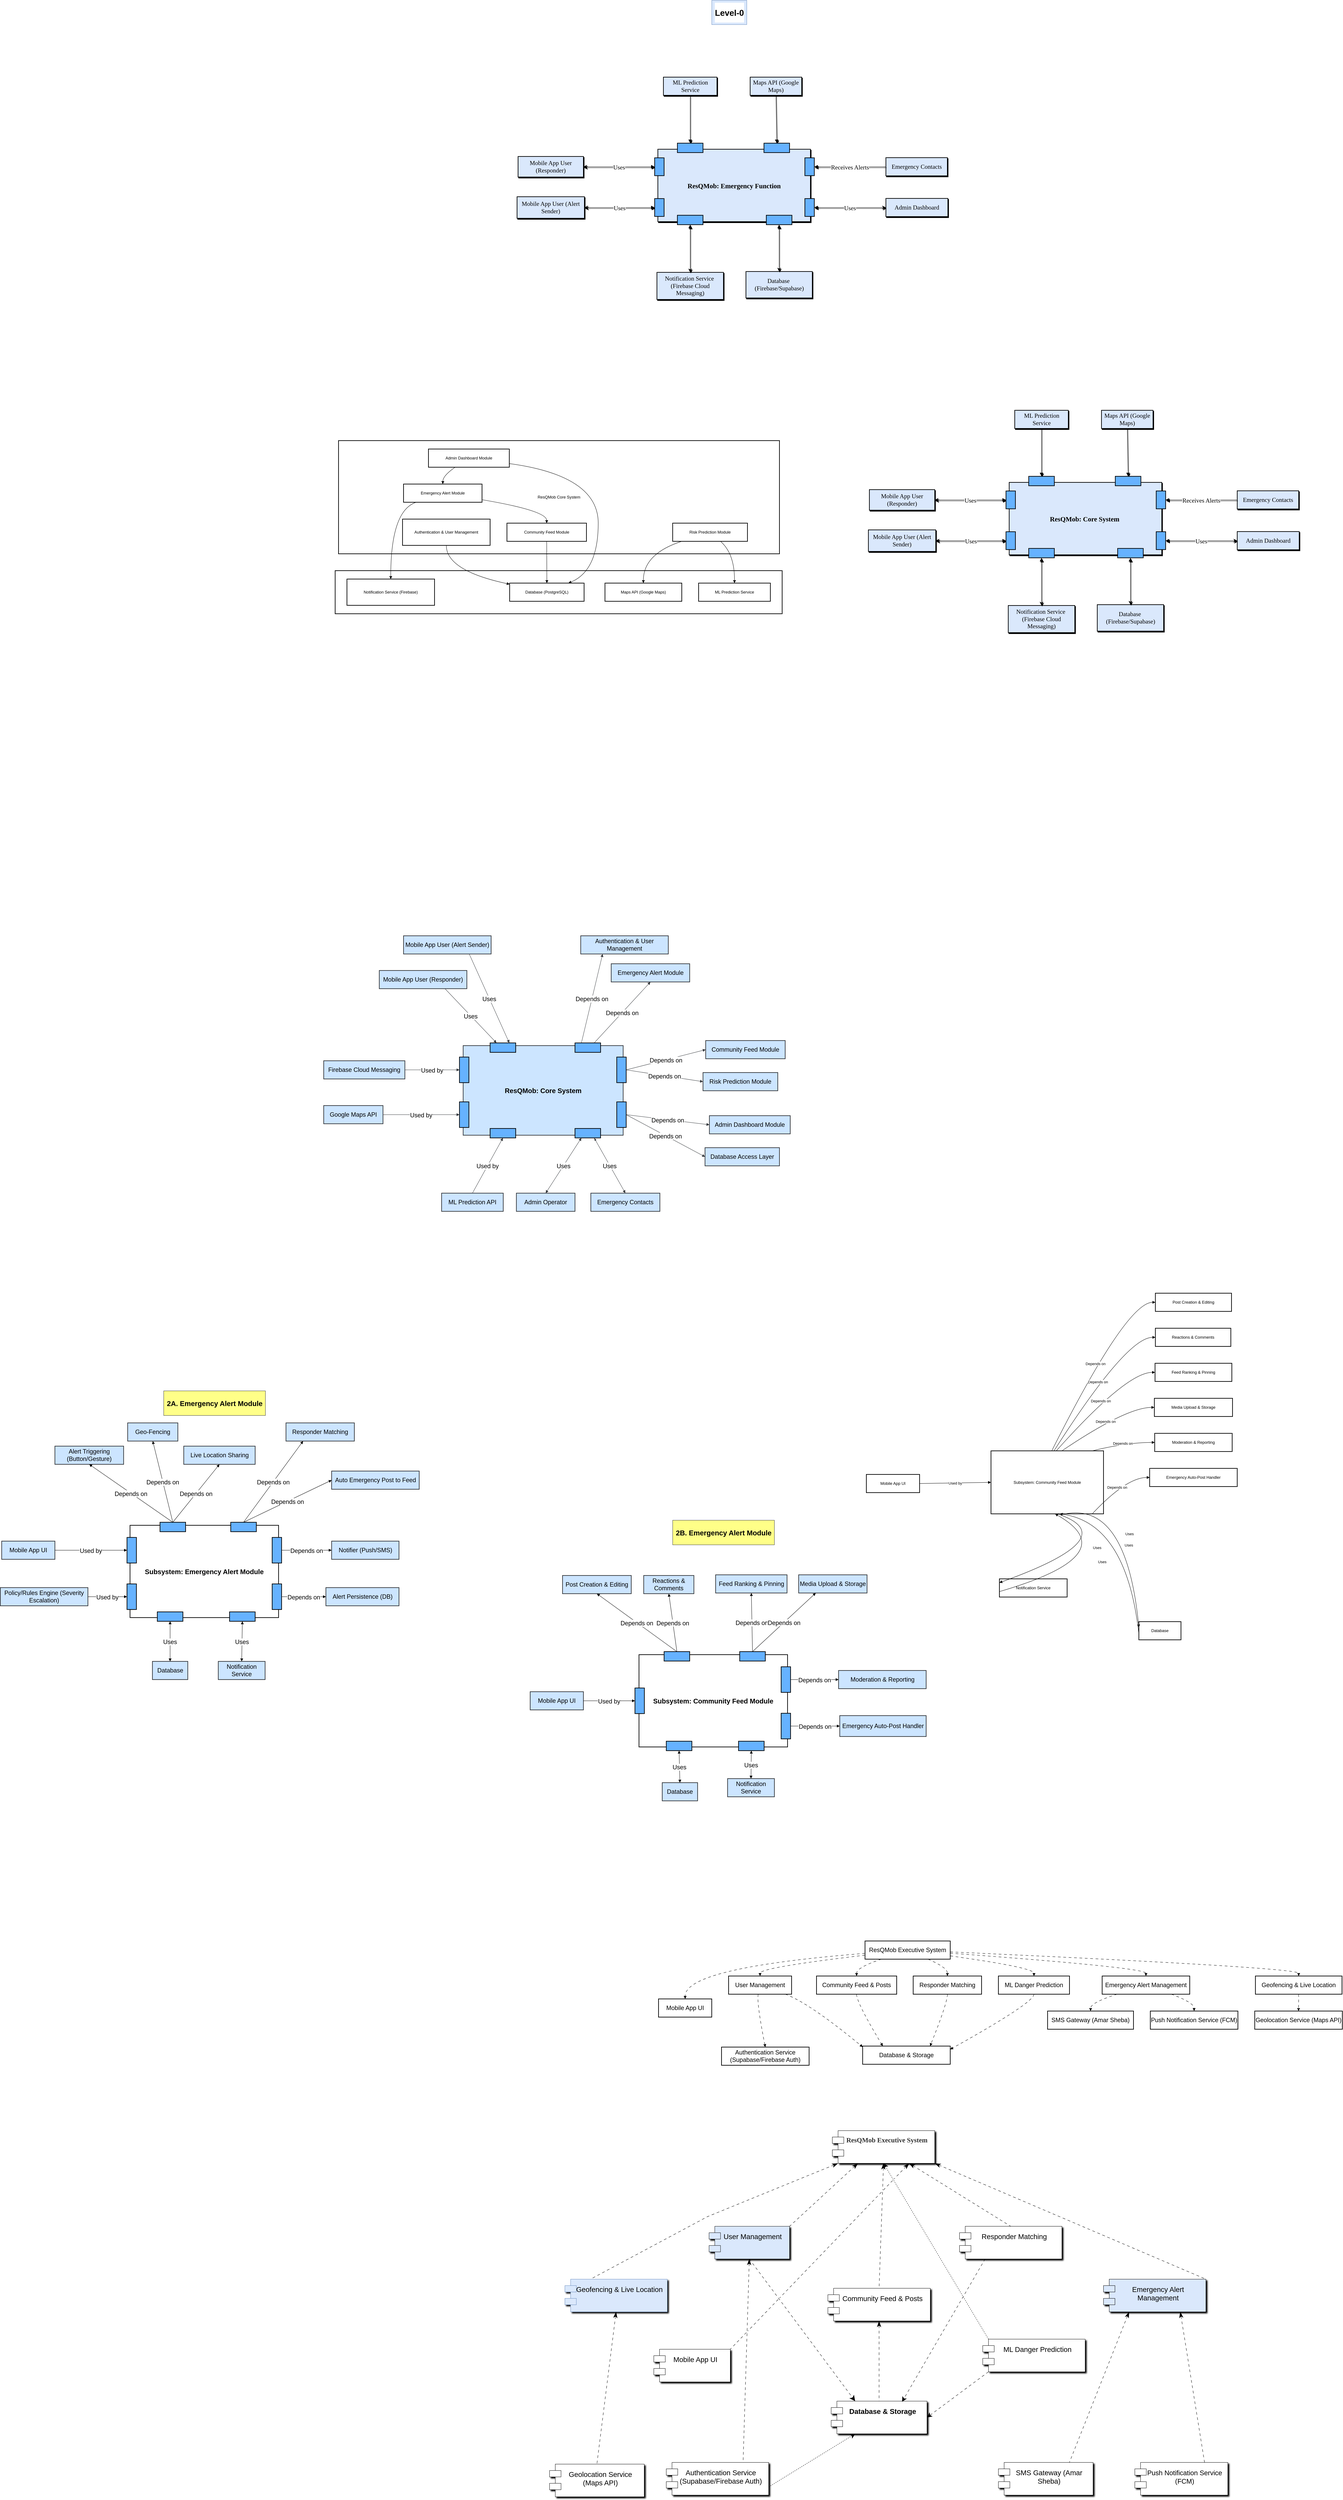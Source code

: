<mxfile version="28.1.1">
  <diagram name="Page-1" id="qOGa6k0prF6S9AiGG4ZN">
    <mxGraphModel dx="4630" dy="1640" grid="0" gridSize="10" guides="1" tooltips="1" connect="1" arrows="1" fold="1" page="0" pageScale="1" pageWidth="1169" pageHeight="827" math="0" shadow="0">
      <root>
        <mxCell id="0" />
        <mxCell id="1" parent="0" />
        <mxCell id="4r1sQbtRIArTUO6_ECjI-1" value="ResQMob: Emergency Function" style="whiteSpace=wrap;strokeWidth=2;fillColor=#dae8fc;strokeColor=#000000;shadow=1;shadowOpacity=100;fixDash=0;shadowBlur=0;fontSize=20;backgroundOutline=0;comic=0;fontStyle=1;fontFamily=Verdana;" parent="1" vertex="1">
          <mxGeometry x="769" y="146" width="453" height="215" as="geometry" />
        </mxCell>
        <mxCell id="4r1sQbtRIArTUO6_ECjI-2" value="Mobile App User (Alert Sender)" style="whiteSpace=wrap;strokeWidth=2;shadow=1;fillColor=#dae8fc;strokeColor=#000000;shadowOpacity=100;fixDash=0;shadowBlur=0;fontSize=18;backgroundOutline=0;comic=0;fontFamily=Verdana;" parent="1" vertex="1">
          <mxGeometry x="351" y="287" width="200" height="64" as="geometry" />
        </mxCell>
        <mxCell id="4r1sQbtRIArTUO6_ECjI-3" value="Mobile App User (Responder)" style="whiteSpace=wrap;strokeWidth=2;shadow=1;fillColor=#dae8fc;strokeColor=#000000;shadowOpacity=100;fixDash=0;shadowBlur=0;fontSize=18;backgroundOutline=0;comic=0;fontFamily=Verdana;" parent="1" vertex="1">
          <mxGeometry x="354" y="167.5" width="194" height="61" as="geometry" />
        </mxCell>
        <mxCell id="4r1sQbtRIArTUO6_ECjI-4" value="Admin Dashboard" style="whiteSpace=wrap;strokeWidth=2;fillColor=#dae8fc;strokeColor=#000000;shadow=1;shadowOpacity=100;fixDash=0;shadowBlur=0;fontSize=18;backgroundOutline=0;comic=0;fontFamily=Verdana;" parent="1" vertex="1">
          <mxGeometry x="1446" y="292" width="184" height="54" as="geometry" />
        </mxCell>
        <mxCell id="4r1sQbtRIArTUO6_ECjI-5" value="Emergency Contacts" style="whiteSpace=wrap;strokeWidth=2;fillColor=#dae8fc;strokeColor=#000000;shadow=1;shadowOpacity=100;fixDash=0;shadowBlur=0;fontSize=18;backgroundOutline=0;comic=0;fontFamily=Verdana;" parent="1" vertex="1">
          <mxGeometry x="1446" y="171" width="182.5" height="54" as="geometry" />
        </mxCell>
        <mxCell id="4r1sQbtRIArTUO6_ECjI-6" value="ML Prediction Service" style="whiteSpace=wrap;strokeWidth=2;fillColor=#dae8fc;strokeColor=#000000;shadow=1;shadowOpacity=100;fixDash=0;shadowBlur=0;fontSize=18;backgroundOutline=0;comic=0;fontFamily=Verdana;" parent="1" vertex="1">
          <mxGeometry x="785.5" y="-68" width="159" height="54" as="geometry" />
        </mxCell>
        <mxCell id="4r1sQbtRIArTUO6_ECjI-7" value="Maps API (Google Maps)" style="whiteSpace=wrap;strokeWidth=2;fillColor=#dae8fc;strokeColor=#000000;shadow=1;shadowOpacity=100;fixDash=0;shadowBlur=0;fontSize=18;backgroundOutline=0;comic=0;fontFamily=Verdana;" parent="1" vertex="1">
          <mxGeometry x="1043" y="-68" width="153" height="54" as="geometry" />
        </mxCell>
        <mxCell id="4r1sQbtRIArTUO6_ECjI-8" value="Notification Service &#xa;(Firebase Cloud Messaging)" style="whiteSpace=wrap;strokeWidth=2;fillColor=#dae8fc;strokeColor=#000000;shadow=1;shadowOpacity=100;fixDash=0;shadowBlur=0;fontSize=18;backgroundOutline=0;comic=0;fontFamily=Verdana;" parent="1" vertex="1">
          <mxGeometry x="766.25" y="511.5" width="197.5" height="80.5" as="geometry" />
        </mxCell>
        <mxCell id="4r1sQbtRIArTUO6_ECjI-9" value="Database &#xa;(Firebase/Supabase)" style="whiteSpace=wrap;strokeWidth=2;fillColor=#dae8fc;strokeColor=#000000;shadow=1;shadowOpacity=100;fixDash=0;shadowBlur=0;fontSize=18;backgroundOutline=0;comic=0;fontFamily=Verdana;" parent="1" vertex="1">
          <mxGeometry x="1030.5" y="509" width="197" height="78.5" as="geometry" />
        </mxCell>
        <mxCell id="4r1sQbtRIArTUO6_ECjI-10" value="Uses" style="startArrow=classic;endArrow=block;exitX=1;exitY=0.5;rounded=0;fontSize=18;startSize=8;endSize=8;exitDx=0;exitDy=0;fillColor=#dae8fc;strokeColor=#000000;shadow=1;shadowOpacity=100;fixDash=0;shadowBlur=0;backgroundOutline=0;comic=0;fontFamily=Verdana;startFill=1;" parent="1" source="4r1sQbtRIArTUO6_ECjI-2" target="4r1sQbtRIArTUO6_ECjI-20" edge="1">
          <mxGeometry relative="1" as="geometry">
            <mxPoint x="688" y="328" as="targetPoint" />
          </mxGeometry>
        </mxCell>
        <mxCell id="4r1sQbtRIArTUO6_ECjI-11" value="Uses" style="startArrow=classic;endArrow=block;exitX=1;exitY=0.5;rounded=0;fontSize=18;startSize=8;endSize=8;exitDx=0;exitDy=0;fillColor=#dae8fc;strokeColor=#000000;shadow=1;shadowOpacity=100;fixDash=0;shadowBlur=0;backgroundOutline=0;comic=0;fontFamily=Verdana;startFill=1;" parent="1" source="4r1sQbtRIArTUO6_ECjI-3" target="4r1sQbtRIArTUO6_ECjI-23" edge="1">
          <mxGeometry relative="1" as="geometry">
            <mxPoint x="727" y="184" as="targetPoint" />
          </mxGeometry>
        </mxCell>
        <mxCell id="4r1sQbtRIArTUO6_ECjI-12" value="Uses" style="startArrow=classic;endArrow=block;exitX=0;exitY=0.5;rounded=0;fontSize=18;startSize=8;endSize=8;exitDx=0;exitDy=0;entryX=0.5;entryY=0;entryDx=0;entryDy=0;fillColor=#dae8fc;strokeColor=#000000;shadow=1;shadowOpacity=100;fixDash=0;shadowBlur=0;backgroundOutline=0;comic=0;fontFamily=Verdana;startFill=1;" parent="1" source="4r1sQbtRIArTUO6_ECjI-4" target="4r1sQbtRIArTUO6_ECjI-24" edge="1">
          <mxGeometry relative="1" as="geometry">
            <mxPoint x="1260" y="205" as="targetPoint" />
          </mxGeometry>
        </mxCell>
        <mxCell id="4r1sQbtRIArTUO6_ECjI-13" value="Receives Alerts" style="startArrow=none;endArrow=block;exitX=0;exitY=0.5;rounded=0;fontSize=18;startSize=8;endSize=8;exitDx=0;exitDy=0;fillColor=#dae8fc;strokeColor=#000000;shadow=1;shadowOpacity=100;fixDash=0;shadowBlur=0;backgroundOutline=0;comic=0;fontFamily=Verdana;entryX=0.5;entryY=0;entryDx=0;entryDy=0;startFill=0;" parent="1" source="4r1sQbtRIArTUO6_ECjI-5" target="4r1sQbtRIArTUO6_ECjI-25" edge="1">
          <mxGeometry relative="1" as="geometry">
            <mxPoint x="1321" y="210" as="targetPoint" />
          </mxGeometry>
        </mxCell>
        <mxCell id="4r1sQbtRIArTUO6_ECjI-14" value="" style="startArrow=none;endArrow=block;exitX=0.5;exitY=1;rounded=0;fontSize=18;startSize=8;endSize=8;fillColor=#dae8fc;strokeColor=#000000;shadow=1;shadowOpacity=100;fixDash=0;shadowBlur=0;backgroundOutline=0;comic=0;fontFamily=Verdana;entryX=0.5;entryY=0;entryDx=0;entryDy=0;" parent="1" source="4r1sQbtRIArTUO6_ECjI-6" target="4r1sQbtRIArTUO6_ECjI-21" edge="1">
          <mxGeometry relative="1" as="geometry">
            <mxPoint x="931" y="44" as="targetPoint" />
          </mxGeometry>
        </mxCell>
        <mxCell id="4r1sQbtRIArTUO6_ECjI-15" value="" style="startArrow=none;endArrow=block;exitX=0.5;exitY=1;rounded=0;fontSize=18;startSize=8;endSize=8;exitDx=0;exitDy=0;fillColor=#dae8fc;strokeColor=#000000;shadow=1;shadowOpacity=100;fixDash=0;shadowBlur=0;backgroundOutline=0;comic=0;fontFamily=Verdana;entryX=0.5;entryY=0;entryDx=0;entryDy=0;" parent="1" source="4r1sQbtRIArTUO6_ECjI-7" target="4r1sQbtRIArTUO6_ECjI-22" edge="1">
          <mxGeometry relative="1" as="geometry">
            <mxPoint x="1520" y="-243" as="sourcePoint" />
            <mxPoint x="1151" y="53" as="targetPoint" />
          </mxGeometry>
        </mxCell>
        <mxCell id="4r1sQbtRIArTUO6_ECjI-16" value="" style="startArrow=classic;endArrow=block;exitX=0.5;exitY=0;rounded=0;fontSize=18;startSize=8;endSize=8;exitDx=0;exitDy=0;fillColor=#dae8fc;strokeColor=#000000;shadow=1;shadowOpacity=100;fixDash=0;shadowBlur=0;backgroundOutline=0;comic=0;fontFamily=Verdana;entryX=0.5;entryY=1;entryDx=0;entryDy=0;startFill=1;" parent="1" source="4r1sQbtRIArTUO6_ECjI-8" target="4r1sQbtRIArTUO6_ECjI-27" edge="1">
          <mxGeometry relative="1" as="geometry">
            <mxPoint x="936" y="452" as="targetPoint" />
          </mxGeometry>
        </mxCell>
        <mxCell id="4r1sQbtRIArTUO6_ECjI-17" value="" style="startArrow=classic;endArrow=block;exitX=0.5;exitY=0;rounded=0;fontSize=18;startSize=8;endSize=8;exitDx=0;exitDy=0;fillColor=#dae8fc;strokeColor=#000000;shadow=1;shadowOpacity=100;fixDash=0;shadowBlur=0;backgroundOutline=0;comic=0;fontFamily=Verdana;entryX=0.5;entryY=1;entryDx=0;entryDy=0;endFill=1;startFill=1;" parent="1" source="4r1sQbtRIArTUO6_ECjI-9" target="4r1sQbtRIArTUO6_ECjI-28" edge="1">
          <mxGeometry relative="1" as="geometry">
            <mxPoint x="1371.5" y="499" as="sourcePoint" />
            <mxPoint x="1149" y="418" as="targetPoint" />
          </mxGeometry>
        </mxCell>
        <mxCell id="4r1sQbtRIArTUO6_ECjI-20" value="" style="rounded=0;whiteSpace=wrap;html=1;fillColor=light-dark(#66B2FF,#198CC4);fontColor=#ffffff;strokeColor=#000000;rotation=90;strokeWidth=2;" parent="1" vertex="1">
          <mxGeometry x="747" y="305" width="53" height="28" as="geometry" />
        </mxCell>
        <mxCell id="4r1sQbtRIArTUO6_ECjI-21" value="" style="rounded=0;whiteSpace=wrap;html=1;fillColor=light-dark(#66B2FF,#198CC4);fontColor=#ffffff;strokeColor=#000000;rotation=0;strokeWidth=2;" parent="1" vertex="1">
          <mxGeometry x="827" y="128" width="76" height="28" as="geometry" />
        </mxCell>
        <mxCell id="4r1sQbtRIArTUO6_ECjI-22" value="" style="rounded=0;whiteSpace=wrap;html=1;fillColor=light-dark(#66B2FF,#198CC4);fontColor=#ffffff;strokeColor=#000000;rotation=0;strokeWidth=2;" parent="1" vertex="1">
          <mxGeometry x="1084" y="128" width="76" height="28" as="geometry" />
        </mxCell>
        <mxCell id="4r1sQbtRIArTUO6_ECjI-23" value="" style="rounded=0;whiteSpace=wrap;html=1;fillColor=light-dark(#66B2FF,#198CC4);fontColor=#ffffff;strokeColor=#000000;rotation=90;strokeWidth=2;" parent="1" vertex="1">
          <mxGeometry x="747" y="184" width="53" height="28" as="geometry" />
        </mxCell>
        <mxCell id="4r1sQbtRIArTUO6_ECjI-24" value="" style="rounded=0;whiteSpace=wrap;html=1;fillColor=light-dark(#66B2FF,#198CC4);fontColor=#ffffff;strokeColor=#000000;rotation=90;strokeWidth=2;" parent="1" vertex="1">
          <mxGeometry x="1193" y="305" width="53" height="28" as="geometry" />
        </mxCell>
        <mxCell id="4r1sQbtRIArTUO6_ECjI-25" value="" style="rounded=0;whiteSpace=wrap;html=1;fillColor=light-dark(#66B2FF,#198CC4);fontColor=#ffffff;strokeColor=#000000;rotation=90;strokeWidth=2;" parent="1" vertex="1">
          <mxGeometry x="1193" y="184" width="53" height="28" as="geometry" />
        </mxCell>
        <mxCell id="4r1sQbtRIArTUO6_ECjI-27" value="" style="rounded=0;whiteSpace=wrap;html=1;fillColor=light-dark(#66B2FF,#198CC4);fontColor=#ffffff;strokeColor=#000000;rotation=0;strokeWidth=2;" parent="1" vertex="1">
          <mxGeometry x="827" y="342" width="76" height="28" as="geometry" />
        </mxCell>
        <mxCell id="4r1sQbtRIArTUO6_ECjI-28" value="" style="rounded=0;whiteSpace=wrap;html=1;fillColor=light-dark(#66B2FF,#198CC4);fontColor=#ffffff;strokeColor=#000000;rotation=0;strokeWidth=2;" parent="1" vertex="1">
          <mxGeometry x="1091" y="342" width="76" height="28" as="geometry" />
        </mxCell>
        <mxCell id="sYcaN-uepUh-LORUqRTc-1" value="External Services" style="whiteSpace=wrap;strokeWidth=2;" parent="1" vertex="1">
          <mxGeometry x="-189" y="1397" width="1327" height="128" as="geometry" />
        </mxCell>
        <mxCell id="sYcaN-uepUh-LORUqRTc-2" value="ResQMob Core System" style="whiteSpace=wrap;strokeWidth=2;" parent="1" vertex="1">
          <mxGeometry x="-179" y="1011" width="1309" height="336" as="geometry" />
        </mxCell>
        <mxCell id="sYcaN-uepUh-LORUqRTc-3" value="Authentication &amp; User Management" style="whiteSpace=wrap;strokeWidth=2;" parent="1" vertex="1">
          <mxGeometry x="11" y="1244" width="260" height="78" as="geometry" />
        </mxCell>
        <mxCell id="sYcaN-uepUh-LORUqRTc-4" value="Emergency Alert Module" style="whiteSpace=wrap;strokeWidth=2;" parent="1" vertex="1">
          <mxGeometry x="14" y="1140" width="233" height="54" as="geometry" />
        </mxCell>
        <mxCell id="sYcaN-uepUh-LORUqRTc-5" value="Community Feed Module" style="whiteSpace=wrap;strokeWidth=2;" parent="1" vertex="1">
          <mxGeometry x="321" y="1256" width="236" height="54" as="geometry" />
        </mxCell>
        <mxCell id="sYcaN-uepUh-LORUqRTc-6" value="Risk Prediction Module" style="whiteSpace=wrap;strokeWidth=2;" parent="1" vertex="1">
          <mxGeometry x="813" y="1256" width="222" height="54" as="geometry" />
        </mxCell>
        <mxCell id="sYcaN-uepUh-LORUqRTc-7" value="Admin Dashboard Module" style="whiteSpace=wrap;strokeWidth=2;" parent="1" vertex="1">
          <mxGeometry x="88" y="1036" width="240" height="54" as="geometry" />
        </mxCell>
        <mxCell id="sYcaN-uepUh-LORUqRTc-8" value="Notification Service (Firebase)" style="whiteSpace=wrap;strokeWidth=2;" parent="1" vertex="1">
          <mxGeometry x="-154" y="1422" width="260" height="78" as="geometry" />
        </mxCell>
        <mxCell id="sYcaN-uepUh-LORUqRTc-9" value="Database (PostgreSQL)" style="whiteSpace=wrap;strokeWidth=2;" parent="1" vertex="1">
          <mxGeometry x="329" y="1434" width="221" height="54" as="geometry" />
        </mxCell>
        <mxCell id="sYcaN-uepUh-LORUqRTc-10" value="Maps API (Google Maps)" style="whiteSpace=wrap;strokeWidth=2;" parent="1" vertex="1">
          <mxGeometry x="612" y="1434" width="228" height="54" as="geometry" />
        </mxCell>
        <mxCell id="sYcaN-uepUh-LORUqRTc-11" value="ML Prediction Service" style="whiteSpace=wrap;strokeWidth=2;" parent="1" vertex="1">
          <mxGeometry x="890" y="1434" width="213" height="54" as="geometry" />
        </mxCell>
        <mxCell id="sYcaN-uepUh-LORUqRTc-12" value="" style="curved=1;startArrow=none;endArrow=block;exitX=0.5;exitY=1;entryX=0;entryY=0.06;rounded=0;" parent="1" source="sYcaN-uepUh-LORUqRTc-3" target="sYcaN-uepUh-LORUqRTc-9" edge="1">
          <mxGeometry relative="1" as="geometry">
            <Array as="points">
              <mxPoint x="141" y="1397" />
            </Array>
          </mxGeometry>
        </mxCell>
        <mxCell id="sYcaN-uepUh-LORUqRTc-13" value="" style="curved=1;startArrow=none;endArrow=block;exitX=0.16;exitY=1;entryX=0.5;entryY=0;rounded=0;" parent="1" source="sYcaN-uepUh-LORUqRTc-4" target="sYcaN-uepUh-LORUqRTc-8" edge="1">
          <mxGeometry relative="1" as="geometry">
            <Array as="points">
              <mxPoint x="-24" y="1219" />
            </Array>
          </mxGeometry>
        </mxCell>
        <mxCell id="sYcaN-uepUh-LORUqRTc-14" value="" style="curved=1;startArrow=none;endArrow=block;exitX=1;exitY=0.86;entryX=0.5;entryY=0;rounded=0;" parent="1" source="sYcaN-uepUh-LORUqRTc-4" target="sYcaN-uepUh-LORUqRTc-5" edge="1">
          <mxGeometry relative="1" as="geometry">
            <Array as="points">
              <mxPoint x="439" y="1219" />
            </Array>
          </mxGeometry>
        </mxCell>
        <mxCell id="sYcaN-uepUh-LORUqRTc-15" value="" style="curved=1;startArrow=none;endArrow=block;exitX=0.5;exitY=1;entryX=0.5;entryY=0;rounded=0;" parent="1" source="sYcaN-uepUh-LORUqRTc-5" target="sYcaN-uepUh-LORUqRTc-9" edge="1">
          <mxGeometry relative="1" as="geometry">
            <Array as="points" />
          </mxGeometry>
        </mxCell>
        <mxCell id="sYcaN-uepUh-LORUqRTc-16" value="" style="curved=1;startArrow=none;endArrow=block;exitX=0.64;exitY=1;entryX=0.5;entryY=0;rounded=0;" parent="1" source="sYcaN-uepUh-LORUqRTc-6" target="sYcaN-uepUh-LORUqRTc-11" edge="1">
          <mxGeometry relative="1" as="geometry">
            <Array as="points">
              <mxPoint x="997" y="1347" />
            </Array>
          </mxGeometry>
        </mxCell>
        <mxCell id="sYcaN-uepUh-LORUqRTc-17" value="" style="curved=1;startArrow=none;endArrow=block;exitX=0.12;exitY=1;entryX=0.5;entryY=0;rounded=0;" parent="1" source="sYcaN-uepUh-LORUqRTc-6" target="sYcaN-uepUh-LORUqRTc-10" edge="1">
          <mxGeometry relative="1" as="geometry">
            <Array as="points">
              <mxPoint x="726" y="1347" />
            </Array>
          </mxGeometry>
        </mxCell>
        <mxCell id="sYcaN-uepUh-LORUqRTc-18" value="" style="curved=1;startArrow=none;endArrow=block;exitX=1;exitY=0.8;entryX=0.79;entryY=0;rounded=0;" parent="1" source="sYcaN-uepUh-LORUqRTc-7" target="sYcaN-uepUh-LORUqRTc-9" edge="1">
          <mxGeometry relative="1" as="geometry">
            <Array as="points">
              <mxPoint x="592" y="1115" />
              <mxPoint x="592" y="1397" />
            </Array>
          </mxGeometry>
        </mxCell>
        <mxCell id="sYcaN-uepUh-LORUqRTc-19" value="" style="curved=1;startArrow=none;endArrow=block;exitX=0.33;exitY=1;entryX=0.5;entryY=0;rounded=0;" parent="1" source="sYcaN-uepUh-LORUqRTc-7" target="sYcaN-uepUh-LORUqRTc-4" edge="1">
          <mxGeometry relative="1" as="geometry">
            <Array as="points">
              <mxPoint x="131" y="1115" />
            </Array>
          </mxGeometry>
        </mxCell>
        <mxCell id="sYcaN-uepUh-LORUqRTc-20" value="ResQMob: Core System " style="whiteSpace=wrap;strokeWidth=2;fillColor=#dae8fc;strokeColor=#000000;shadow=1;shadowOpacity=100;fixDash=0;shadowBlur=0;fontSize=20;backgroundOutline=0;comic=0;fontStyle=1;fontFamily=Verdana;" parent="1" vertex="1">
          <mxGeometry x="1812" y="1135" width="453" height="215" as="geometry" />
        </mxCell>
        <mxCell id="sYcaN-uepUh-LORUqRTc-21" value="Mobile App User (Alert Sender)" style="whiteSpace=wrap;strokeWidth=2;shadow=1;fillColor=#dae8fc;strokeColor=#000000;shadowOpacity=100;fixDash=0;shadowBlur=0;fontSize=18;backgroundOutline=0;comic=0;fontFamily=Verdana;" parent="1" vertex="1">
          <mxGeometry x="1394" y="1276" width="200" height="64" as="geometry" />
        </mxCell>
        <mxCell id="sYcaN-uepUh-LORUqRTc-22" value="Mobile App User (Responder)" style="whiteSpace=wrap;strokeWidth=2;shadow=1;fillColor=#dae8fc;strokeColor=#000000;shadowOpacity=100;fixDash=0;shadowBlur=0;fontSize=18;backgroundOutline=0;comic=0;fontFamily=Verdana;" parent="1" vertex="1">
          <mxGeometry x="1397" y="1156.5" width="194" height="61" as="geometry" />
        </mxCell>
        <mxCell id="sYcaN-uepUh-LORUqRTc-23" value="Admin Dashboard" style="whiteSpace=wrap;strokeWidth=2;fillColor=#dae8fc;strokeColor=#000000;shadow=1;shadowOpacity=100;fixDash=0;shadowBlur=0;fontSize=18;backgroundOutline=0;comic=0;fontFamily=Verdana;" parent="1" vertex="1">
          <mxGeometry x="2489" y="1281" width="184" height="54" as="geometry" />
        </mxCell>
        <mxCell id="sYcaN-uepUh-LORUqRTc-24" value="Emergency Contacts" style="whiteSpace=wrap;strokeWidth=2;fillColor=#dae8fc;strokeColor=#000000;shadow=1;shadowOpacity=100;fixDash=0;shadowBlur=0;fontSize=18;backgroundOutline=0;comic=0;fontFamily=Verdana;" parent="1" vertex="1">
          <mxGeometry x="2489" y="1160" width="182.5" height="54" as="geometry" />
        </mxCell>
        <mxCell id="sYcaN-uepUh-LORUqRTc-25" value="ML Prediction Service" style="whiteSpace=wrap;strokeWidth=2;fillColor=#dae8fc;strokeColor=#000000;shadow=1;shadowOpacity=100;fixDash=0;shadowBlur=0;fontSize=18;backgroundOutline=0;comic=0;fontFamily=Verdana;" parent="1" vertex="1">
          <mxGeometry x="1828.5" y="921" width="159" height="54" as="geometry" />
        </mxCell>
        <mxCell id="sYcaN-uepUh-LORUqRTc-26" value="Maps API (Google Maps)" style="whiteSpace=wrap;strokeWidth=2;fillColor=#dae8fc;strokeColor=#000000;shadow=1;shadowOpacity=100;fixDash=0;shadowBlur=0;fontSize=18;backgroundOutline=0;comic=0;fontFamily=Verdana;" parent="1" vertex="1">
          <mxGeometry x="2086" y="921" width="153" height="54" as="geometry" />
        </mxCell>
        <mxCell id="sYcaN-uepUh-LORUqRTc-27" value="Notification Service &#xa;(Firebase Cloud Messaging)" style="whiteSpace=wrap;strokeWidth=2;fillColor=#dae8fc;strokeColor=#000000;shadow=1;shadowOpacity=100;fixDash=0;shadowBlur=0;fontSize=18;backgroundOutline=0;comic=0;fontFamily=Verdana;" parent="1" vertex="1">
          <mxGeometry x="1809.25" y="1500.5" width="197.5" height="80.5" as="geometry" />
        </mxCell>
        <mxCell id="sYcaN-uepUh-LORUqRTc-28" value="Database &#xa;(Firebase/Supabase)" style="whiteSpace=wrap;strokeWidth=2;fillColor=#dae8fc;strokeColor=#000000;shadow=1;shadowOpacity=100;fixDash=0;shadowBlur=0;fontSize=18;backgroundOutline=0;comic=0;fontFamily=Verdana;" parent="1" vertex="1">
          <mxGeometry x="2073.5" y="1498" width="197" height="78.5" as="geometry" />
        </mxCell>
        <mxCell id="sYcaN-uepUh-LORUqRTc-29" value="Uses" style="startArrow=classic;endArrow=block;exitX=1;exitY=0.5;rounded=0;fontSize=18;startSize=8;endSize=8;exitDx=0;exitDy=0;fillColor=#dae8fc;strokeColor=#000000;shadow=1;shadowOpacity=100;fixDash=0;shadowBlur=0;backgroundOutline=0;comic=0;fontFamily=Verdana;startFill=1;" parent="1" source="sYcaN-uepUh-LORUqRTc-21" target="sYcaN-uepUh-LORUqRTc-37" edge="1">
          <mxGeometry relative="1" as="geometry">
            <mxPoint x="1731" y="1317" as="targetPoint" />
          </mxGeometry>
        </mxCell>
        <mxCell id="sYcaN-uepUh-LORUqRTc-30" value="Uses" style="startArrow=classic;endArrow=block;exitX=1;exitY=0.5;rounded=0;fontSize=18;startSize=8;endSize=8;exitDx=0;exitDy=0;fillColor=#dae8fc;strokeColor=#000000;shadow=1;shadowOpacity=100;fixDash=0;shadowBlur=0;backgroundOutline=0;comic=0;fontFamily=Verdana;startFill=1;" parent="1" source="sYcaN-uepUh-LORUqRTc-22" target="sYcaN-uepUh-LORUqRTc-40" edge="1">
          <mxGeometry relative="1" as="geometry">
            <mxPoint x="1770" y="1173" as="targetPoint" />
          </mxGeometry>
        </mxCell>
        <mxCell id="sYcaN-uepUh-LORUqRTc-31" value="Uses" style="startArrow=classic;endArrow=block;exitX=0;exitY=0.5;rounded=0;fontSize=18;startSize=8;endSize=8;exitDx=0;exitDy=0;entryX=0.5;entryY=0;entryDx=0;entryDy=0;fillColor=#dae8fc;strokeColor=#000000;shadow=1;shadowOpacity=100;fixDash=0;shadowBlur=0;backgroundOutline=0;comic=0;fontFamily=Verdana;startFill=1;" parent="1" source="sYcaN-uepUh-LORUqRTc-23" target="sYcaN-uepUh-LORUqRTc-41" edge="1">
          <mxGeometry relative="1" as="geometry">
            <mxPoint x="2303" y="1194" as="targetPoint" />
          </mxGeometry>
        </mxCell>
        <mxCell id="sYcaN-uepUh-LORUqRTc-32" value="Receives Alerts" style="startArrow=none;endArrow=block;exitX=0;exitY=0.5;rounded=0;fontSize=18;startSize=8;endSize=8;exitDx=0;exitDy=0;fillColor=#dae8fc;strokeColor=#000000;shadow=1;shadowOpacity=100;fixDash=0;shadowBlur=0;backgroundOutline=0;comic=0;fontFamily=Verdana;entryX=0.5;entryY=0;entryDx=0;entryDy=0;startFill=0;" parent="1" source="sYcaN-uepUh-LORUqRTc-24" target="sYcaN-uepUh-LORUqRTc-42" edge="1">
          <mxGeometry relative="1" as="geometry">
            <mxPoint x="2364" y="1199" as="targetPoint" />
          </mxGeometry>
        </mxCell>
        <mxCell id="sYcaN-uepUh-LORUqRTc-33" value="" style="startArrow=none;endArrow=block;exitX=0.5;exitY=1;rounded=0;fontSize=18;startSize=8;endSize=8;fillColor=#dae8fc;strokeColor=#000000;shadow=1;shadowOpacity=100;fixDash=0;shadowBlur=0;backgroundOutline=0;comic=0;fontFamily=Verdana;entryX=0.5;entryY=0;entryDx=0;entryDy=0;" parent="1" source="sYcaN-uepUh-LORUqRTc-25" target="sYcaN-uepUh-LORUqRTc-38" edge="1">
          <mxGeometry relative="1" as="geometry">
            <mxPoint x="1974" y="1033" as="targetPoint" />
          </mxGeometry>
        </mxCell>
        <mxCell id="sYcaN-uepUh-LORUqRTc-34" value="" style="startArrow=none;endArrow=block;exitX=0.5;exitY=1;rounded=0;fontSize=18;startSize=8;endSize=8;exitDx=0;exitDy=0;fillColor=#dae8fc;strokeColor=#000000;shadow=1;shadowOpacity=100;fixDash=0;shadowBlur=0;backgroundOutline=0;comic=0;fontFamily=Verdana;entryX=0.5;entryY=0;entryDx=0;entryDy=0;" parent="1" source="sYcaN-uepUh-LORUqRTc-26" target="sYcaN-uepUh-LORUqRTc-39" edge="1">
          <mxGeometry relative="1" as="geometry">
            <mxPoint x="2563" y="746" as="sourcePoint" />
            <mxPoint x="2194" y="1042" as="targetPoint" />
          </mxGeometry>
        </mxCell>
        <mxCell id="sYcaN-uepUh-LORUqRTc-35" value="" style="startArrow=classic;endArrow=block;exitX=0.5;exitY=0;rounded=0;fontSize=18;startSize=8;endSize=8;exitDx=0;exitDy=0;fillColor=#dae8fc;strokeColor=#000000;shadow=1;shadowOpacity=100;fixDash=0;shadowBlur=0;backgroundOutline=0;comic=0;fontFamily=Verdana;entryX=0.5;entryY=1;entryDx=0;entryDy=0;startFill=1;" parent="1" source="sYcaN-uepUh-LORUqRTc-27" target="sYcaN-uepUh-LORUqRTc-43" edge="1">
          <mxGeometry relative="1" as="geometry">
            <mxPoint x="1979" y="1441" as="targetPoint" />
          </mxGeometry>
        </mxCell>
        <mxCell id="sYcaN-uepUh-LORUqRTc-36" value="" style="startArrow=classic;endArrow=block;exitX=0.5;exitY=0;rounded=0;fontSize=18;startSize=8;endSize=8;exitDx=0;exitDy=0;fillColor=#dae8fc;strokeColor=#000000;shadow=1;shadowOpacity=100;fixDash=0;shadowBlur=0;backgroundOutline=0;comic=0;fontFamily=Verdana;entryX=0.5;entryY=1;entryDx=0;entryDy=0;endFill=1;startFill=1;" parent="1" source="sYcaN-uepUh-LORUqRTc-28" target="sYcaN-uepUh-LORUqRTc-44" edge="1">
          <mxGeometry relative="1" as="geometry">
            <mxPoint x="2414.5" y="1488" as="sourcePoint" />
            <mxPoint x="2192" y="1407" as="targetPoint" />
          </mxGeometry>
        </mxCell>
        <mxCell id="sYcaN-uepUh-LORUqRTc-37" value="" style="rounded=0;whiteSpace=wrap;html=1;fillColor=light-dark(#66B2FF,#198CC4);fontColor=#ffffff;strokeColor=#000000;rotation=90;strokeWidth=2;" parent="1" vertex="1">
          <mxGeometry x="1790" y="1294" width="53" height="28" as="geometry" />
        </mxCell>
        <mxCell id="sYcaN-uepUh-LORUqRTc-38" value="" style="rounded=0;whiteSpace=wrap;html=1;fillColor=light-dark(#66B2FF,#198CC4);fontColor=#ffffff;strokeColor=#000000;rotation=0;strokeWidth=2;" parent="1" vertex="1">
          <mxGeometry x="1870" y="1117" width="76" height="28" as="geometry" />
        </mxCell>
        <mxCell id="sYcaN-uepUh-LORUqRTc-39" value="" style="rounded=0;whiteSpace=wrap;html=1;fillColor=light-dark(#66B2FF,#198CC4);fontColor=#ffffff;strokeColor=#000000;rotation=0;strokeWidth=2;" parent="1" vertex="1">
          <mxGeometry x="2127" y="1117" width="76" height="28" as="geometry" />
        </mxCell>
        <mxCell id="sYcaN-uepUh-LORUqRTc-40" value="" style="rounded=0;whiteSpace=wrap;html=1;fillColor=light-dark(#66B2FF,#198CC4);fontColor=#ffffff;strokeColor=#000000;rotation=90;strokeWidth=2;" parent="1" vertex="1">
          <mxGeometry x="1790" y="1173" width="53" height="28" as="geometry" />
        </mxCell>
        <mxCell id="sYcaN-uepUh-LORUqRTc-41" value="" style="rounded=0;whiteSpace=wrap;html=1;fillColor=light-dark(#66B2FF,#198CC4);fontColor=#ffffff;strokeColor=#000000;rotation=90;strokeWidth=2;" parent="1" vertex="1">
          <mxGeometry x="2236" y="1294" width="53" height="28" as="geometry" />
        </mxCell>
        <mxCell id="sYcaN-uepUh-LORUqRTc-42" value="" style="rounded=0;whiteSpace=wrap;html=1;fillColor=light-dark(#66B2FF,#198CC4);fontColor=#ffffff;strokeColor=#000000;rotation=90;strokeWidth=2;" parent="1" vertex="1">
          <mxGeometry x="2236" y="1173" width="53" height="28" as="geometry" />
        </mxCell>
        <mxCell id="sYcaN-uepUh-LORUqRTc-43" value="" style="rounded=0;whiteSpace=wrap;html=1;fillColor=light-dark(#66B2FF,#198CC4);fontColor=#ffffff;strokeColor=#000000;rotation=0;strokeWidth=2;" parent="1" vertex="1">
          <mxGeometry x="1870" y="1331" width="76" height="28" as="geometry" />
        </mxCell>
        <mxCell id="sYcaN-uepUh-LORUqRTc-44" value="" style="rounded=0;whiteSpace=wrap;html=1;fillColor=light-dark(#66B2FF,#198CC4);fontColor=#ffffff;strokeColor=#000000;rotation=0;strokeWidth=2;" parent="1" vertex="1">
          <mxGeometry x="2134" y="1331" width="76" height="28" as="geometry" />
        </mxCell>
        <mxCell id="sYcaN-uepUh-LORUqRTc-45" value="&lt;h2&gt;&lt;font style=&quot;font-size: 25px;&quot;&gt;Level-0&lt;/font&gt;&lt;/h2&gt;" style="text;html=1;align=center;verticalAlign=middle;resizable=0;points=[];autosize=1;strokeColor=#6c8ebf;fillColor=#dae8fc;labelBackgroundColor=default;" parent="1" vertex="1">
          <mxGeometry x="929" y="-296" width="104" height="72" as="geometry" />
        </mxCell>
        <mxCell id="1N9kv4qlUfP0ci54aNxJ-95" value="Subsystem: Emergency Alert Module" style="whiteSpace=wrap;strokeWidth=2;fontSize=20;fontStyle=1" parent="1" vertex="1">
          <mxGeometry x="-798" y="4231" width="441" height="274" as="geometry" />
        </mxCell>
        <mxCell id="1N9kv4qlUfP0ci54aNxJ-96" value="Mobile App UI" style="whiteSpace=wrap;strokeWidth=2;fontSize=18;fillColor=#cce5ff;strokeColor=#36393d;" parent="1" vertex="1">
          <mxGeometry x="-1179" y="4278" width="158" height="54" as="geometry" />
        </mxCell>
        <mxCell id="1N9kv4qlUfP0ci54aNxJ-97" value="Policy/Rules Engine (Severity Escalation)" style="whiteSpace=wrap;strokeWidth=2;fontSize=18;fillColor=#cce5ff;strokeColor=#36393d;" parent="1" vertex="1">
          <mxGeometry x="-1183" y="4416" width="260" height="54" as="geometry" />
        </mxCell>
        <mxCell id="1N9kv4qlUfP0ci54aNxJ-98" value="Alert Triggering (Button/Gesture)" style="whiteSpace=wrap;strokeWidth=2;fontSize=18;fillColor=#cce5ff;strokeColor=#36393d;" parent="1" vertex="1">
          <mxGeometry x="-1021" y="3996" width="204" height="54" as="geometry" />
        </mxCell>
        <mxCell id="1N9kv4qlUfP0ci54aNxJ-99" value="Geo-Fencing" style="whiteSpace=wrap;strokeWidth=2;fontSize=18;fillColor=#cce5ff;strokeColor=#36393d;" parent="1" vertex="1">
          <mxGeometry x="-805" y="3927" width="149" height="54" as="geometry" />
        </mxCell>
        <mxCell id="1N9kv4qlUfP0ci54aNxJ-100" value="Live Location Sharing" style="whiteSpace=wrap;strokeWidth=2;fontSize=18;fillColor=#cce5ff;strokeColor=#36393d;" parent="1" vertex="1">
          <mxGeometry x="-638.5" y="3996" width="212" height="54" as="geometry" />
        </mxCell>
        <mxCell id="1N9kv4qlUfP0ci54aNxJ-101" value="Responder Matching" style="whiteSpace=wrap;strokeWidth=2;fontSize=18;fillColor=#cce5ff;strokeColor=#36393d;" parent="1" vertex="1">
          <mxGeometry x="-335" y="3927" width="203" height="54" as="geometry" />
        </mxCell>
        <mxCell id="1N9kv4qlUfP0ci54aNxJ-102" value="Auto Emergency Post to Feed" style="whiteSpace=wrap;strokeWidth=2;fontSize=18;fillColor=#cce5ff;strokeColor=#36393d;" parent="1" vertex="1">
          <mxGeometry x="-199.5" y="4070" width="260" height="54" as="geometry" />
        </mxCell>
        <mxCell id="1N9kv4qlUfP0ci54aNxJ-103" value="Notifier (Push/SMS)" style="whiteSpace=wrap;strokeWidth=2;fontSize=18;fillColor=#cce5ff;strokeColor=#36393d;" parent="1" vertex="1">
          <mxGeometry x="-199.5" y="4278" width="200" height="54" as="geometry" />
        </mxCell>
        <mxCell id="1N9kv4qlUfP0ci54aNxJ-104" value="Alert Persistence (DB)" style="whiteSpace=wrap;strokeWidth=2;fontSize=18;fillColor=#cce5ff;strokeColor=#36393d;" parent="1" vertex="1">
          <mxGeometry x="-216.5" y="4416" width="217" height="54" as="geometry" />
        </mxCell>
        <mxCell id="1N9kv4qlUfP0ci54aNxJ-105" value="Notification Service" style="whiteSpace=wrap;strokeWidth=2;fontSize=18;fillColor=#cce5ff;strokeColor=#36393d;" parent="1" vertex="1">
          <mxGeometry x="-536" y="4635" width="139" height="54" as="geometry" />
        </mxCell>
        <mxCell id="1N9kv4qlUfP0ci54aNxJ-106" value="Database" style="whiteSpace=wrap;strokeWidth=2;fontSize=18;fillColor=#cce5ff;strokeColor=#36393d;" parent="1" vertex="1">
          <mxGeometry x="-731.5" y="4635" width="105" height="54" as="geometry" />
        </mxCell>
        <mxCell id="1N9kv4qlUfP0ci54aNxJ-107" value="Used by" style="startArrow=none;endArrow=block;exitX=1;exitY=0.5;entryX=0.5;entryY=0;rounded=0;entryDx=0;entryDy=0;fontSize=18;" parent="1" source="1N9kv4qlUfP0ci54aNxJ-96" target="1N9kv4qlUfP0ci54aNxJ-123" edge="1">
          <mxGeometry relative="1" as="geometry" />
        </mxCell>
        <mxCell id="1N9kv4qlUfP0ci54aNxJ-108" value="Used by" style="startArrow=none;endArrow=block;exitX=1;exitY=0.5;entryX=0.5;entryY=0;rounded=0;entryDx=0;entryDy=0;fontSize=18;" parent="1" source="1N9kv4qlUfP0ci54aNxJ-97" target="1N9kv4qlUfP0ci54aNxJ-124" edge="1">
          <mxGeometry relative="1" as="geometry" />
        </mxCell>
        <mxCell id="1N9kv4qlUfP0ci54aNxJ-109" value="Depends on" style="startArrow=none;endArrow=block;exitX=0.5;exitY=0;entryX=0.5;entryY=1;rounded=0;entryDx=0;entryDy=0;exitDx=0;exitDy=0;fontSize=18;" parent="1" source="1N9kv4qlUfP0ci54aNxJ-120" target="1N9kv4qlUfP0ci54aNxJ-98" edge="1">
          <mxGeometry relative="1" as="geometry" />
        </mxCell>
        <mxCell id="1N9kv4qlUfP0ci54aNxJ-110" value="Depends on" style="startArrow=none;endArrow=block;exitX=0.5;exitY=0;entryX=0.5;entryY=1;rounded=0;exitDx=0;exitDy=0;entryDx=0;entryDy=0;fontSize=18;" parent="1" source="1N9kv4qlUfP0ci54aNxJ-120" target="1N9kv4qlUfP0ci54aNxJ-99" edge="1">
          <mxGeometry relative="1" as="geometry" />
        </mxCell>
        <mxCell id="1N9kv4qlUfP0ci54aNxJ-111" value="Depends on" style="startArrow=none;endArrow=block;exitX=0.5;exitY=0;entryX=0.5;entryY=1;rounded=0;exitDx=0;exitDy=0;entryDx=0;entryDy=0;fontSize=18;" parent="1" source="1N9kv4qlUfP0ci54aNxJ-120" target="1N9kv4qlUfP0ci54aNxJ-100" edge="1">
          <mxGeometry relative="1" as="geometry" />
        </mxCell>
        <mxCell id="1N9kv4qlUfP0ci54aNxJ-112" value="Depends on" style="startArrow=none;endArrow=block;exitX=0.5;exitY=0;entryX=0.25;entryY=1;rounded=0;exitDx=0;exitDy=0;entryDx=0;entryDy=0;fontSize=18;" parent="1" source="1N9kv4qlUfP0ci54aNxJ-125" target="1N9kv4qlUfP0ci54aNxJ-101" edge="1">
          <mxGeometry relative="1" as="geometry" />
        </mxCell>
        <mxCell id="1N9kv4qlUfP0ci54aNxJ-113" value="Depends on" style="startArrow=none;endArrow=block;exitX=0.5;exitY=0;entryX=0;entryY=0.5;rounded=0;exitDx=0;exitDy=0;fontSize=18;" parent="1" source="1N9kv4qlUfP0ci54aNxJ-125" target="1N9kv4qlUfP0ci54aNxJ-102" edge="1">
          <mxGeometry relative="1" as="geometry" />
        </mxCell>
        <mxCell id="1N9kv4qlUfP0ci54aNxJ-114" value="Depends on" style="startArrow=none;endArrow=block;exitX=0.5;exitY=1;entryX=0;entryY=0.5;rounded=0;exitDx=0;exitDy=0;fontSize=18;" parent="1" source="1N9kv4qlUfP0ci54aNxJ-127" target="1N9kv4qlUfP0ci54aNxJ-103" edge="1">
          <mxGeometry relative="1" as="geometry" />
        </mxCell>
        <mxCell id="1N9kv4qlUfP0ci54aNxJ-115" value="Depends on" style="startArrow=none;endArrow=block;exitX=0.5;exitY=0;entryX=0;entryY=0.5;rounded=0;exitDx=0;exitDy=0;fontSize=18;" parent="1" source="1N9kv4qlUfP0ci54aNxJ-130" target="1N9kv4qlUfP0ci54aNxJ-104" edge="1">
          <mxGeometry relative="1" as="geometry" />
        </mxCell>
        <mxCell id="1N9kv4qlUfP0ci54aNxJ-117" value="Uses" style="startArrow=block;endArrow=block;exitX=0.5;exitY=0;entryX=0.5;entryY=1;rounded=0;entryDx=0;entryDy=0;exitDx=0;exitDy=0;startFill=1;fontSize=18;" parent="1" source="1N9kv4qlUfP0ci54aNxJ-105" target="1N9kv4qlUfP0ci54aNxJ-129" edge="1">
          <mxGeometry relative="1" as="geometry" />
        </mxCell>
        <mxCell id="1N9kv4qlUfP0ci54aNxJ-119" value="Uses" style="startArrow=block;endArrow=block;exitX=0.5;exitY=0;entryX=0.5;entryY=1;rounded=0;entryDx=0;entryDy=0;exitDx=0;exitDy=0;startFill=1;fontSize=18;" parent="1" source="1N9kv4qlUfP0ci54aNxJ-106" target="1N9kv4qlUfP0ci54aNxJ-121" edge="1">
          <mxGeometry relative="1" as="geometry" />
        </mxCell>
        <mxCell id="1N9kv4qlUfP0ci54aNxJ-120" value="" style="rounded=0;whiteSpace=wrap;html=1;fillColor=light-dark(#66B2FF,#198CC4);fontColor=#ffffff;strokeColor=#000000;rotation=0;strokeWidth=2;fontSize=18;" parent="1" vertex="1">
          <mxGeometry x="-709" y="4222" width="76" height="28" as="geometry" />
        </mxCell>
        <mxCell id="1N9kv4qlUfP0ci54aNxJ-121" value="" style="rounded=0;whiteSpace=wrap;html=1;fillColor=light-dark(#66B2FF,#198CC4);fontColor=#ffffff;strokeColor=#000000;rotation=0;strokeWidth=2;fontSize=18;" parent="1" vertex="1">
          <mxGeometry x="-717" y="4488" width="76" height="28" as="geometry" />
        </mxCell>
        <mxCell id="1N9kv4qlUfP0ci54aNxJ-123" value="" style="rounded=0;whiteSpace=wrap;html=1;fillColor=light-dark(#66B2FF,#198CC4);fontColor=#ffffff;strokeColor=#000000;rotation=-90;strokeWidth=2;fontSize=18;" parent="1" vertex="1">
          <mxGeometry x="-831" y="4291" width="76" height="28" as="geometry" />
        </mxCell>
        <mxCell id="1N9kv4qlUfP0ci54aNxJ-124" value="" style="rounded=0;whiteSpace=wrap;html=1;fillColor=light-dark(#66B2FF,#198CC4);fontColor=#ffffff;strokeColor=#000000;rotation=-90;strokeWidth=2;fontSize=18;" parent="1" vertex="1">
          <mxGeometry x="-831" y="4429" width="76" height="28" as="geometry" />
        </mxCell>
        <mxCell id="1N9kv4qlUfP0ci54aNxJ-126" value="" style="startArrow=none;endArrow=block;exitX=0.7;exitY=0;entryX=0;entryY=0.5;rounded=0;fontSize=18;" parent="1" source="1N9kv4qlUfP0ci54aNxJ-95" target="1N9kv4qlUfP0ci54aNxJ-125" edge="1">
          <mxGeometry relative="1" as="geometry">
            <mxPoint x="-488" y="4231" as="sourcePoint" />
            <mxPoint x="-220" y="4271" as="targetPoint" />
          </mxGeometry>
        </mxCell>
        <mxCell id="1N9kv4qlUfP0ci54aNxJ-125" value="" style="rounded=0;whiteSpace=wrap;html=1;fillColor=light-dark(#66B2FF,#198CC4);fontColor=#ffffff;strokeColor=#000000;rotation=0;strokeWidth=2;fontSize=18;" parent="1" vertex="1">
          <mxGeometry x="-499" y="4222" width="76" height="28" as="geometry" />
        </mxCell>
        <mxCell id="1N9kv4qlUfP0ci54aNxJ-127" value="" style="rounded=0;whiteSpace=wrap;html=1;fillColor=light-dark(#66B2FF,#198CC4);fontColor=#ffffff;strokeColor=#000000;rotation=-90;strokeWidth=2;fontSize=18;" parent="1" vertex="1">
          <mxGeometry x="-400" y="4291" width="76" height="28" as="geometry" />
        </mxCell>
        <mxCell id="1N9kv4qlUfP0ci54aNxJ-129" value="" style="rounded=0;whiteSpace=wrap;html=1;fillColor=light-dark(#66B2FF,#198CC4);fontColor=#ffffff;strokeColor=#000000;rotation=0;strokeWidth=2;fontSize=18;" parent="1" vertex="1">
          <mxGeometry x="-502.5" y="4488" width="76" height="28" as="geometry" />
        </mxCell>
        <mxCell id="1N9kv4qlUfP0ci54aNxJ-130" value="" style="rounded=0;whiteSpace=wrap;html=1;fillColor=light-dark(#66B2FF,#198CC4);fontColor=#ffffff;strokeColor=#000000;rotation=90;strokeWidth=2;fontSize=18;" parent="1" vertex="1">
          <mxGeometry x="-400" y="4429" width="76" height="28" as="geometry" />
        </mxCell>
        <mxCell id="1N9kv4qlUfP0ci54aNxJ-134" value="&lt;h1&gt;&lt;font style=&quot;font-size: 21px;&quot;&gt;2A. Emergency Alert Module&lt;/font&gt;&lt;/h1&gt;" style="text;html=1;align=center;verticalAlign=middle;resizable=0;points=[];autosize=1;strokeColor=#36393d;fillColor=#ffff88;" parent="1" vertex="1">
          <mxGeometry x="-698" y="3832" width="302" height="73" as="geometry" />
        </mxCell>
        <mxCell id="1N9kv4qlUfP0ci54aNxJ-135" value="Subsystem: Community Feed Module" style="whiteSpace=wrap;strokeWidth=2;" parent="1" vertex="1">
          <mxGeometry x="1758" y="4010" width="334" height="187" as="geometry" />
        </mxCell>
        <mxCell id="1N9kv4qlUfP0ci54aNxJ-136" value="Mobile App UI" style="whiteSpace=wrap;strokeWidth=2;" parent="1" vertex="1">
          <mxGeometry x="1388" y="4080" width="158" height="54" as="geometry" />
        </mxCell>
        <mxCell id="1N9kv4qlUfP0ci54aNxJ-137" value="Post Creation &amp; Editing" style="whiteSpace=wrap;strokeWidth=2;" parent="1" vertex="1">
          <mxGeometry x="2246" y="3542" width="226" height="54" as="geometry" />
        </mxCell>
        <mxCell id="1N9kv4qlUfP0ci54aNxJ-138" value="Reactions &amp; Comments" style="whiteSpace=wrap;strokeWidth=2;" parent="1" vertex="1">
          <mxGeometry x="2246" y="3646" width="224" height="54" as="geometry" />
        </mxCell>
        <mxCell id="1N9kv4qlUfP0ci54aNxJ-139" value="Feed Ranking &amp; Pinning" style="whiteSpace=wrap;strokeWidth=2;" parent="1" vertex="1">
          <mxGeometry x="2245" y="3750" width="228" height="54" as="geometry" />
        </mxCell>
        <mxCell id="1N9kv4qlUfP0ci54aNxJ-140" value="Media Upload &amp; Storage" style="whiteSpace=wrap;strokeWidth=2;" parent="1" vertex="1">
          <mxGeometry x="2243" y="3854" width="232" height="54" as="geometry" />
        </mxCell>
        <mxCell id="1N9kv4qlUfP0ci54aNxJ-141" value="Moderation &amp; Reporting" style="whiteSpace=wrap;strokeWidth=2;" parent="1" vertex="1">
          <mxGeometry x="2244" y="3958" width="230" height="54" as="geometry" />
        </mxCell>
        <mxCell id="1N9kv4qlUfP0ci54aNxJ-142" value="Emergency Auto-Post Handler" style="whiteSpace=wrap;strokeWidth=2;" parent="1" vertex="1">
          <mxGeometry x="2229" y="4062" width="260" height="54" as="geometry" />
        </mxCell>
        <mxCell id="1N9kv4qlUfP0ci54aNxJ-143" value="Database" style="whiteSpace=wrap;strokeWidth=2;" parent="1" vertex="1">
          <mxGeometry x="2197" y="4517" width="125" height="54" as="geometry" />
        </mxCell>
        <mxCell id="1N9kv4qlUfP0ci54aNxJ-144" value="Notification Service" style="whiteSpace=wrap;strokeWidth=2;" parent="1" vertex="1">
          <mxGeometry x="1783" y="4390" width="201" height="54" as="geometry" />
        </mxCell>
        <mxCell id="1N9kv4qlUfP0ci54aNxJ-145" value="Used by" style="curved=1;startArrow=none;endArrow=block;exitX=1;exitY=0.5;entryX=0;entryY=0.5;rounded=0;" parent="1" source="1N9kv4qlUfP0ci54aNxJ-136" target="1N9kv4qlUfP0ci54aNxJ-135" edge="1">
          <mxGeometry relative="1" as="geometry">
            <Array as="points" />
          </mxGeometry>
        </mxCell>
        <mxCell id="1N9kv4qlUfP0ci54aNxJ-146" value="Depends on" style="curved=1;startArrow=none;endArrow=block;exitX=0.54;exitY=0;entryX=0;entryY=0.5;rounded=0;" parent="1" source="1N9kv4qlUfP0ci54aNxJ-135" target="1N9kv4qlUfP0ci54aNxJ-137" edge="1">
          <mxGeometry relative="1" as="geometry">
            <Array as="points">
              <mxPoint x="2160" y="3569" />
            </Array>
          </mxGeometry>
        </mxCell>
        <mxCell id="1N9kv4qlUfP0ci54aNxJ-147" value="Depends on" style="curved=1;startArrow=none;endArrow=block;exitX=0.56;exitY=0;entryX=0;entryY=0.5;rounded=0;" parent="1" source="1N9kv4qlUfP0ci54aNxJ-135" target="1N9kv4qlUfP0ci54aNxJ-138" edge="1">
          <mxGeometry relative="1" as="geometry">
            <Array as="points">
              <mxPoint x="2160" y="3673" />
            </Array>
          </mxGeometry>
        </mxCell>
        <mxCell id="1N9kv4qlUfP0ci54aNxJ-148" value="Depends on" style="curved=1;startArrow=none;endArrow=block;exitX=0.58;exitY=0;entryX=0;entryY=0.5;rounded=0;" parent="1" source="1N9kv4qlUfP0ci54aNxJ-135" target="1N9kv4qlUfP0ci54aNxJ-139" edge="1">
          <mxGeometry relative="1" as="geometry">
            <Array as="points">
              <mxPoint x="2160" y="3777" />
            </Array>
          </mxGeometry>
        </mxCell>
        <mxCell id="1N9kv4qlUfP0ci54aNxJ-149" value="Depends on" style="curved=1;startArrow=none;endArrow=block;exitX=0.63;exitY=0;entryX=0;entryY=0.5;rounded=0;" parent="1" source="1N9kv4qlUfP0ci54aNxJ-135" target="1N9kv4qlUfP0ci54aNxJ-140" edge="1">
          <mxGeometry relative="1" as="geometry">
            <Array as="points">
              <mxPoint x="2160" y="3881" />
            </Array>
          </mxGeometry>
        </mxCell>
        <mxCell id="1N9kv4qlUfP0ci54aNxJ-150" value="Depends on" style="curved=1;startArrow=none;endArrow=block;exitX=0.9;exitY=0;entryX=0;entryY=0.5;rounded=0;" parent="1" source="1N9kv4qlUfP0ci54aNxJ-135" target="1N9kv4qlUfP0ci54aNxJ-141" edge="1">
          <mxGeometry relative="1" as="geometry">
            <Array as="points">
              <mxPoint x="2160" y="3985" />
            </Array>
          </mxGeometry>
        </mxCell>
        <mxCell id="1N9kv4qlUfP0ci54aNxJ-151" value="Depends on" style="curved=1;startArrow=none;endArrow=block;exitX=0.9;exitY=1;entryX=0;entryY=0.5;rounded=0;" parent="1" source="1N9kv4qlUfP0ci54aNxJ-135" target="1N9kv4qlUfP0ci54aNxJ-142" edge="1">
          <mxGeometry relative="1" as="geometry">
            <Array as="points">
              <mxPoint x="2160" y="4089" />
            </Array>
          </mxGeometry>
        </mxCell>
        <mxCell id="1N9kv4qlUfP0ci54aNxJ-152" value="Uses" style="curved=1;startArrow=none;endArrow=block;exitX=0.66;exitY=1;entryX=0;entryY=0.32;rounded=0;" parent="1" source="1N9kv4qlUfP0ci54aNxJ-135" target="1N9kv4qlUfP0ci54aNxJ-143" edge="1">
          <mxGeometry relative="1" as="geometry">
            <Array as="points">
              <mxPoint x="2160" y="4162" />
            </Array>
          </mxGeometry>
        </mxCell>
        <mxCell id="1N9kv4qlUfP0ci54aNxJ-153" value="Uses" style="curved=1;startArrow=none;endArrow=block;exitX=0;exitY=0.68;entryX=0.61;entryY=1;rounded=0;" parent="1" source="1N9kv4qlUfP0ci54aNxJ-143" target="1N9kv4qlUfP0ci54aNxJ-135" edge="1">
          <mxGeometry relative="1" as="geometry">
            <Array as="points">
              <mxPoint x="2160" y="4224" />
            </Array>
          </mxGeometry>
        </mxCell>
        <mxCell id="1N9kv4qlUfP0ci54aNxJ-154" value="Uses" style="curved=1;startArrow=none;endArrow=block;exitX=0.59;exitY=1;entryX=0;entryY=0.21;rounded=0;" parent="1" source="1N9kv4qlUfP0ci54aNxJ-135" target="1N9kv4qlUfP0ci54aNxJ-144" edge="1">
          <mxGeometry relative="1" as="geometry">
            <Array as="points">
              <mxPoint x="2160" y="4266" />
            </Array>
          </mxGeometry>
        </mxCell>
        <mxCell id="1N9kv4qlUfP0ci54aNxJ-155" value="Uses" style="curved=1;startArrow=none;endArrow=block;exitX=0;exitY=0.7;entryX=0.57;entryY=1;rounded=0;" parent="1" source="1N9kv4qlUfP0ci54aNxJ-144" target="1N9kv4qlUfP0ci54aNxJ-135" edge="1">
          <mxGeometry relative="1" as="geometry">
            <Array as="points">
              <mxPoint x="2160" y="4318" />
            </Array>
          </mxGeometry>
        </mxCell>
        <mxCell id="1N9kv4qlUfP0ci54aNxJ-156" value="Subsystem: Community Feed Module" style="whiteSpace=wrap;strokeWidth=2;fontSize=20;fontStyle=1" parent="1" vertex="1">
          <mxGeometry x="713" y="4615" width="441" height="274" as="geometry" />
        </mxCell>
        <mxCell id="1N9kv4qlUfP0ci54aNxJ-157" value="Mobile App UI" style="whiteSpace=wrap;strokeWidth=2;fontSize=18;fillColor=#cce5ff;strokeColor=#36393d;" parent="1" vertex="1">
          <mxGeometry x="390" y="4725" width="158" height="54" as="geometry" />
        </mxCell>
        <mxCell id="1N9kv4qlUfP0ci54aNxJ-159" value="Post Creation &amp; Editing" style="whiteSpace=wrap;strokeWidth=2;fontSize=18;fillColor=#cce5ff;strokeColor=#36393d;" parent="1" vertex="1">
          <mxGeometry x="486" y="4380" width="204" height="54" as="geometry" />
        </mxCell>
        <mxCell id="1N9kv4qlUfP0ci54aNxJ-160" value="Reactions &amp; Comments" style="whiteSpace=wrap;strokeWidth=2;fontSize=18;fillColor=#cce5ff;strokeColor=#36393d;" parent="1" vertex="1">
          <mxGeometry x="727" y="4380" width="149" height="54" as="geometry" />
        </mxCell>
        <mxCell id="1N9kv4qlUfP0ci54aNxJ-161" value="Feed Ranking &amp; Pinning" style="whiteSpace=wrap;strokeWidth=2;fontSize=18;fillColor=#cce5ff;strokeColor=#36393d;" parent="1" vertex="1">
          <mxGeometry x="940.5" y="4378" width="212" height="54" as="geometry" />
        </mxCell>
        <mxCell id="1N9kv4qlUfP0ci54aNxJ-162" value="Media Upload &amp; Storage" style="whiteSpace=wrap;strokeWidth=2;fontSize=18;fillColor=#cce5ff;strokeColor=#36393d;" parent="1" vertex="1">
          <mxGeometry x="1187" y="4378" width="203" height="54" as="geometry" />
        </mxCell>
        <mxCell id="1N9kv4qlUfP0ci54aNxJ-163" value="Moderation &amp; Reporting" style="whiteSpace=wrap;strokeWidth=2;fontSize=18;fillColor=#cce5ff;strokeColor=#36393d;" parent="1" vertex="1">
          <mxGeometry x="1305.5" y="4662" width="260" height="54" as="geometry" />
        </mxCell>
        <mxCell id="1N9kv4qlUfP0ci54aNxJ-164" value="Emergency Auto-Post Handler" style="whiteSpace=wrap;strokeWidth=2;fontSize=18;fillColor=#cce5ff;strokeColor=#36393d;" parent="1" vertex="1">
          <mxGeometry x="1309" y="4796" width="256.5" height="62" as="geometry" />
        </mxCell>
        <mxCell id="1N9kv4qlUfP0ci54aNxJ-166" value="Notification Service" style="whiteSpace=wrap;strokeWidth=2;fontSize=18;fillColor=#cce5ff;strokeColor=#36393d;" parent="1" vertex="1">
          <mxGeometry x="976" y="4983" width="139" height="54" as="geometry" />
        </mxCell>
        <mxCell id="1N9kv4qlUfP0ci54aNxJ-167" value="Database" style="whiteSpace=wrap;strokeWidth=2;fontSize=18;fillColor=#cce5ff;strokeColor=#36393d;" parent="1" vertex="1">
          <mxGeometry x="782" y="4995" width="105" height="54" as="geometry" />
        </mxCell>
        <mxCell id="1N9kv4qlUfP0ci54aNxJ-168" value="Used by" style="startArrow=none;endArrow=block;exitX=1;exitY=0.5;entryX=0.5;entryY=0;rounded=0;entryDx=0;entryDy=0;fontSize=18;" parent="1" source="1N9kv4qlUfP0ci54aNxJ-157" target="1N9kv4qlUfP0ci54aNxJ-181" edge="1">
          <mxGeometry relative="1" as="geometry" />
        </mxCell>
        <mxCell id="1N9kv4qlUfP0ci54aNxJ-170" value="Depends on" style="startArrow=none;endArrow=block;exitX=0.5;exitY=0;entryX=0.5;entryY=1;rounded=0;entryDx=0;entryDy=0;exitDx=0;exitDy=0;fontSize=18;" parent="1" source="1N9kv4qlUfP0ci54aNxJ-179" target="1N9kv4qlUfP0ci54aNxJ-159" edge="1">
          <mxGeometry relative="1" as="geometry" />
        </mxCell>
        <mxCell id="1N9kv4qlUfP0ci54aNxJ-171" value="Depends on" style="startArrow=none;endArrow=block;exitX=0.5;exitY=0;entryX=0.5;entryY=1;rounded=0;exitDx=0;exitDy=0;entryDx=0;entryDy=0;fontSize=18;" parent="1" source="1N9kv4qlUfP0ci54aNxJ-179" target="1N9kv4qlUfP0ci54aNxJ-160" edge="1">
          <mxGeometry relative="1" as="geometry" />
        </mxCell>
        <mxCell id="1N9kv4qlUfP0ci54aNxJ-172" value="Depends on" style="startArrow=none;endArrow=block;exitX=0.5;exitY=0;entryX=0.5;entryY=1;rounded=0;exitDx=0;exitDy=0;entryDx=0;entryDy=0;fontSize=18;" parent="1" source="1N9kv4qlUfP0ci54aNxJ-184" target="1N9kv4qlUfP0ci54aNxJ-161" edge="1">
          <mxGeometry relative="1" as="geometry" />
        </mxCell>
        <mxCell id="1N9kv4qlUfP0ci54aNxJ-173" value="Depends on" style="startArrow=none;endArrow=block;exitX=0.5;exitY=0;entryX=0.25;entryY=1;rounded=0;exitDx=0;exitDy=0;entryDx=0;entryDy=0;fontSize=18;" parent="1" source="1N9kv4qlUfP0ci54aNxJ-184" target="1N9kv4qlUfP0ci54aNxJ-162" edge="1">
          <mxGeometry relative="1" as="geometry" />
        </mxCell>
        <mxCell id="1N9kv4qlUfP0ci54aNxJ-174" value="Depends on" style="startArrow=none;endArrow=block;exitX=0.5;exitY=1;entryX=0;entryY=0.5;rounded=0;exitDx=0;exitDy=0;fontSize=18;" parent="1" source="1N9kv4qlUfP0ci54aNxJ-185" target="1N9kv4qlUfP0ci54aNxJ-163" edge="1">
          <mxGeometry relative="1" as="geometry" />
        </mxCell>
        <mxCell id="1N9kv4qlUfP0ci54aNxJ-175" value="Depends on" style="startArrow=none;endArrow=block;exitX=0.5;exitY=0;entryX=0;entryY=0.5;rounded=0;exitDx=0;exitDy=0;fontSize=18;" parent="1" source="1N9kv4qlUfP0ci54aNxJ-187" target="1N9kv4qlUfP0ci54aNxJ-164" edge="1">
          <mxGeometry relative="1" as="geometry" />
        </mxCell>
        <mxCell id="1N9kv4qlUfP0ci54aNxJ-177" value="Uses" style="startArrow=block;endArrow=block;exitX=0.5;exitY=0;entryX=0.5;entryY=1;rounded=0;entryDx=0;entryDy=0;exitDx=0;exitDy=0;startFill=1;fontSize=18;" parent="1" source="1N9kv4qlUfP0ci54aNxJ-166" target="1N9kv4qlUfP0ci54aNxJ-186" edge="1">
          <mxGeometry relative="1" as="geometry" />
        </mxCell>
        <mxCell id="1N9kv4qlUfP0ci54aNxJ-178" value="Uses" style="startArrow=block;endArrow=block;exitX=0.5;exitY=0;entryX=0.5;entryY=1;rounded=0;entryDx=0;entryDy=0;exitDx=0;exitDy=0;startFill=1;fontSize=18;" parent="1" source="1N9kv4qlUfP0ci54aNxJ-167" target="1N9kv4qlUfP0ci54aNxJ-180" edge="1">
          <mxGeometry relative="1" as="geometry" />
        </mxCell>
        <mxCell id="1N9kv4qlUfP0ci54aNxJ-179" value="" style="rounded=0;whiteSpace=wrap;html=1;fillColor=light-dark(#66B2FF,#198CC4);fontColor=#ffffff;strokeColor=#000000;rotation=0;strokeWidth=2;fontSize=18;" parent="1" vertex="1">
          <mxGeometry x="787.5" y="4606" width="76" height="28" as="geometry" />
        </mxCell>
        <mxCell id="1N9kv4qlUfP0ci54aNxJ-180" value="" style="rounded=0;whiteSpace=wrap;html=1;fillColor=light-dark(#66B2FF,#198CC4);fontColor=#ffffff;strokeColor=#000000;rotation=0;strokeWidth=2;fontSize=18;" parent="1" vertex="1">
          <mxGeometry x="794" y="4872" width="76" height="28" as="geometry" />
        </mxCell>
        <mxCell id="1N9kv4qlUfP0ci54aNxJ-181" value="" style="rounded=0;whiteSpace=wrap;html=1;fillColor=light-dark(#66B2FF,#198CC4);fontColor=#ffffff;strokeColor=#000000;rotation=-90;strokeWidth=2;fontSize=18;" parent="1" vertex="1">
          <mxGeometry x="677" y="4738" width="76" height="28" as="geometry" />
        </mxCell>
        <mxCell id="1N9kv4qlUfP0ci54aNxJ-183" value="" style="startArrow=none;endArrow=block;exitX=0.7;exitY=0;entryX=0;entryY=0.5;rounded=0;fontSize=18;" parent="1" source="1N9kv4qlUfP0ci54aNxJ-156" target="1N9kv4qlUfP0ci54aNxJ-184" edge="1">
          <mxGeometry relative="1" as="geometry">
            <mxPoint x="1023" y="4615" as="sourcePoint" />
            <mxPoint x="1291" y="4655" as="targetPoint" />
          </mxGeometry>
        </mxCell>
        <mxCell id="1N9kv4qlUfP0ci54aNxJ-184" value="" style="rounded=0;whiteSpace=wrap;html=1;fillColor=light-dark(#66B2FF,#198CC4);fontColor=#ffffff;strokeColor=#000000;rotation=0;strokeWidth=2;fontSize=18;" parent="1" vertex="1">
          <mxGeometry x="1012" y="4606" width="76" height="28" as="geometry" />
        </mxCell>
        <mxCell id="1N9kv4qlUfP0ci54aNxJ-185" value="" style="rounded=0;whiteSpace=wrap;html=1;fillColor=light-dark(#66B2FF,#198CC4);fontColor=#ffffff;strokeColor=#000000;rotation=-90;strokeWidth=2;fontSize=18;" parent="1" vertex="1">
          <mxGeometry x="1111" y="4675" width="76" height="28" as="geometry" />
        </mxCell>
        <mxCell id="1N9kv4qlUfP0ci54aNxJ-186" value="" style="rounded=0;whiteSpace=wrap;html=1;fillColor=light-dark(#66B2FF,#198CC4);fontColor=#ffffff;strokeColor=#000000;rotation=0;strokeWidth=2;fontSize=18;" parent="1" vertex="1">
          <mxGeometry x="1008.5" y="4872" width="76" height="28" as="geometry" />
        </mxCell>
        <mxCell id="1N9kv4qlUfP0ci54aNxJ-187" value="" style="rounded=0;whiteSpace=wrap;html=1;fillColor=light-dark(#66B2FF,#198CC4);fontColor=#ffffff;strokeColor=#000000;rotation=90;strokeWidth=2;fontSize=18;" parent="1" vertex="1">
          <mxGeometry x="1111" y="4813" width="76" height="28" as="geometry" />
        </mxCell>
        <mxCell id="1N9kv4qlUfP0ci54aNxJ-188" value="&lt;h1&gt;&lt;font style=&quot;font-size: 21px;&quot;&gt;2B. Emergency Alert Module&lt;/font&gt;&lt;/h1&gt;" style="text;html=1;align=center;verticalAlign=middle;resizable=0;points=[];autosize=1;strokeColor=#36393d;fillColor=#ffff88;" parent="1" vertex="1">
          <mxGeometry x="813" y="4216" width="302" height="73" as="geometry" />
        </mxCell>
        <mxCell id="1N9kv4qlUfP0ci54aNxJ-249" value="ResQMob: Core System" style="whiteSpace=wrap;strokeWidth=2;fontSize=20;fillColor=#cce5ff;strokeColor=#36393d;fontStyle=1" parent="1" vertex="1">
          <mxGeometry x="191" y="2807" width="475" height="266" as="geometry" />
        </mxCell>
        <mxCell id="1N9kv4qlUfP0ci54aNxJ-250" value="Mobile App User (Alert Sender)" style="whiteSpace=wrap;strokeWidth=2;fontSize=18;fillColor=#cce5ff;strokeColor=#36393d;" parent="1" vertex="1">
          <mxGeometry x="14" y="2481" width="260" height="54" as="geometry" />
        </mxCell>
        <mxCell id="1N9kv4qlUfP0ci54aNxJ-251" value="Mobile App User (Responder)" style="whiteSpace=wrap;strokeWidth=2;fontSize=18;fillColor=#cce5ff;strokeColor=#36393d;" parent="1" vertex="1">
          <mxGeometry x="-58" y="2584" width="260" height="54" as="geometry" />
        </mxCell>
        <mxCell id="1N9kv4qlUfP0ci54aNxJ-252" value="Firebase Cloud Messaging" style="whiteSpace=wrap;strokeWidth=2;fontSize=18;fillColor=#cce5ff;strokeColor=#36393d;" parent="1" vertex="1">
          <mxGeometry x="-223" y="2852" width="241" height="54" as="geometry" />
        </mxCell>
        <mxCell id="1N9kv4qlUfP0ci54aNxJ-253" value="Google Maps API" style="whiteSpace=wrap;strokeWidth=2;fontSize=18;fillColor=#cce5ff;strokeColor=#36393d;" parent="1" vertex="1">
          <mxGeometry x="-223" y="2985" width="176" height="54" as="geometry" />
        </mxCell>
        <mxCell id="1N9kv4qlUfP0ci54aNxJ-254" value="ML Prediction API" style="whiteSpace=wrap;strokeWidth=2;fontSize=18;fillColor=#cce5ff;strokeColor=#36393d;" parent="1" vertex="1">
          <mxGeometry x="127" y="3245" width="183" height="54" as="geometry" />
        </mxCell>
        <mxCell id="1N9kv4qlUfP0ci54aNxJ-255" value="Authentication &amp; User Management" style="whiteSpace=wrap;strokeWidth=2;fontSize=18;fillColor=#cce5ff;strokeColor=#36393d;" parent="1" vertex="1">
          <mxGeometry x="540" y="2481" width="260" height="54" as="geometry" />
        </mxCell>
        <mxCell id="1N9kv4qlUfP0ci54aNxJ-256" value="Emergency Alert Module" style="whiteSpace=wrap;strokeWidth=2;fontSize=18;fillColor=#cce5ff;strokeColor=#36393d;" parent="1" vertex="1">
          <mxGeometry x="630.5" y="2564" width="233" height="54" as="geometry" />
        </mxCell>
        <mxCell id="1N9kv4qlUfP0ci54aNxJ-257" value="Community Feed Module" style="whiteSpace=wrap;strokeWidth=2;fontSize=18;fillColor=#cce5ff;strokeColor=#36393d;" parent="1" vertex="1">
          <mxGeometry x="911" y="2792" width="236" height="54" as="geometry" />
        </mxCell>
        <mxCell id="1N9kv4qlUfP0ci54aNxJ-258" value="Risk Prediction Module" style="whiteSpace=wrap;strokeWidth=2;fontSize=18;fillColor=#cce5ff;strokeColor=#36393d;" parent="1" vertex="1">
          <mxGeometry x="903" y="2887" width="222" height="54" as="geometry" />
        </mxCell>
        <mxCell id="1N9kv4qlUfP0ci54aNxJ-259" value="Admin Dashboard Module" style="whiteSpace=wrap;strokeWidth=2;fontSize=18;fillColor=#cce5ff;strokeColor=#36393d;" parent="1" vertex="1">
          <mxGeometry x="922" y="3015" width="240" height="54" as="geometry" />
        </mxCell>
        <mxCell id="1N9kv4qlUfP0ci54aNxJ-260" value="Database Access Layer" style="whiteSpace=wrap;strokeWidth=2;fontSize=18;fillColor=#cce5ff;strokeColor=#36393d;" parent="1" vertex="1">
          <mxGeometry x="909" y="3110" width="221" height="54" as="geometry" />
        </mxCell>
        <mxCell id="1N9kv4qlUfP0ci54aNxJ-261" value="Emergency Contacts" style="whiteSpace=wrap;strokeWidth=2;fontSize=18;fillColor=#cce5ff;strokeColor=#36393d;" parent="1" vertex="1">
          <mxGeometry x="570" y="3245" width="205" height="54" as="geometry" />
        </mxCell>
        <mxCell id="1N9kv4qlUfP0ci54aNxJ-262" value="Admin Operator" style="whiteSpace=wrap;strokeWidth=2;fontSize=18;fillColor=#cce5ff;strokeColor=#36393d;" parent="1" vertex="1">
          <mxGeometry x="349" y="3245" width="174" height="54" as="geometry" />
        </mxCell>
        <mxCell id="1N9kv4qlUfP0ci54aNxJ-263" value="Uses" style="startArrow=none;endArrow=block;exitX=0.75;exitY=1;entryX=0.75;entryY=0;rounded=0;fontSize=18;fillColor=#cce5ff;strokeColor=#36393d;entryDx=0;entryDy=0;exitDx=0;exitDy=0;" parent="1" source="1N9kv4qlUfP0ci54aNxJ-250" target="1N9kv4qlUfP0ci54aNxJ-282" edge="1">
          <mxGeometry relative="1" as="geometry">
            <mxPoint x="405" y="2540.0" as="sourcePoint" />
            <mxPoint x="371" y="2797" as="targetPoint" />
          </mxGeometry>
        </mxCell>
        <mxCell id="1N9kv4qlUfP0ci54aNxJ-264" value="Uses" style="startArrow=none;endArrow=block;exitX=0.75;exitY=1;entryX=0.25;entryY=0;rounded=0;fontSize=18;fillColor=#cce5ff;strokeColor=#36393d;entryDx=0;entryDy=0;exitDx=0;exitDy=0;" parent="1" source="1N9kv4qlUfP0ci54aNxJ-251" target="1N9kv4qlUfP0ci54aNxJ-282" edge="1">
          <mxGeometry relative="1" as="geometry" />
        </mxCell>
        <mxCell id="1N9kv4qlUfP0ci54aNxJ-265" value="Used by" style="startArrow=none;endArrow=block;exitX=1;exitY=0.5;entryX=0.5;entryY=0;rounded=0;fontSize=18;fillColor=#cce5ff;strokeColor=#36393d;entryDx=0;entryDy=0;" parent="1" source="1N9kv4qlUfP0ci54aNxJ-252" target="1N9kv4qlUfP0ci54aNxJ-278" edge="1">
          <mxGeometry relative="1" as="geometry" />
        </mxCell>
        <mxCell id="1N9kv4qlUfP0ci54aNxJ-266" value="Used by" style="startArrow=none;endArrow=block;exitX=1;exitY=0.5;entryX=0.5;entryY=0;rounded=0;fontSize=18;fillColor=#cce5ff;strokeColor=#36393d;entryDx=0;entryDy=0;" parent="1" source="1N9kv4qlUfP0ci54aNxJ-253" target="1N9kv4qlUfP0ci54aNxJ-279" edge="1">
          <mxGeometry relative="1" as="geometry" />
        </mxCell>
        <mxCell id="1N9kv4qlUfP0ci54aNxJ-267" value="Used by" style="startArrow=none;endArrow=block;exitX=0.5;exitY=0;entryX=0.5;entryY=1;rounded=0;fontSize=18;fillColor=#cce5ff;strokeColor=#36393d;entryDx=0;entryDy=0;exitDx=0;exitDy=0;" parent="1" source="1N9kv4qlUfP0ci54aNxJ-254" target="1N9kv4qlUfP0ci54aNxJ-286" edge="1">
          <mxGeometry relative="1" as="geometry" />
        </mxCell>
        <mxCell id="1N9kv4qlUfP0ci54aNxJ-268" value="Depends on" style="startArrow=none;endArrow=block;exitX=0.25;exitY=0;entryX=0.25;entryY=1;rounded=0;fontSize=18;fillColor=#cce5ff;strokeColor=#36393d;exitDx=0;exitDy=0;entryDx=0;entryDy=0;" parent="1" source="1N9kv4qlUfP0ci54aNxJ-283" target="1N9kv4qlUfP0ci54aNxJ-255" edge="1">
          <mxGeometry relative="1" as="geometry" />
        </mxCell>
        <mxCell id="1N9kv4qlUfP0ci54aNxJ-269" value="Depends on" style="startArrow=none;endArrow=block;exitX=0.75;exitY=0;entryX=0.5;entryY=1;rounded=0;fontSize=18;fillColor=#cce5ff;strokeColor=#36393d;exitDx=0;exitDy=0;entryDx=0;entryDy=0;" parent="1" source="1N9kv4qlUfP0ci54aNxJ-283" target="1N9kv4qlUfP0ci54aNxJ-256" edge="1">
          <mxGeometry relative="1" as="geometry" />
        </mxCell>
        <mxCell id="1N9kv4qlUfP0ci54aNxJ-270" value="Depends on" style="startArrow=none;endArrow=block;exitX=0.5;exitY=1;entryX=0;entryY=0.5;rounded=0;fontSize=18;fillColor=#cce5ff;strokeColor=#36393d;exitDx=0;exitDy=0;" parent="1" source="1N9kv4qlUfP0ci54aNxJ-287" target="1N9kv4qlUfP0ci54aNxJ-257" edge="1">
          <mxGeometry relative="1" as="geometry" />
        </mxCell>
        <mxCell id="1N9kv4qlUfP0ci54aNxJ-271" value="Depends on" style="startArrow=none;endArrow=block;exitX=0.5;exitY=1;entryX=0;entryY=0.5;rounded=0;fontSize=18;fillColor=#cce5ff;strokeColor=#36393d;exitDx=0;exitDy=0;" parent="1" source="1N9kv4qlUfP0ci54aNxJ-287" target="1N9kv4qlUfP0ci54aNxJ-258" edge="1">
          <mxGeometry relative="1" as="geometry" />
        </mxCell>
        <mxCell id="1N9kv4qlUfP0ci54aNxJ-272" value="Depends on" style="startArrow=none;endArrow=block;exitX=0.5;exitY=1;entryX=0;entryY=0.5;rounded=0;fontSize=18;fillColor=#cce5ff;strokeColor=#36393d;exitDx=0;exitDy=0;" parent="1" source="1N9kv4qlUfP0ci54aNxJ-288" target="1N9kv4qlUfP0ci54aNxJ-259" edge="1">
          <mxGeometry relative="1" as="geometry" />
        </mxCell>
        <mxCell id="1N9kv4qlUfP0ci54aNxJ-273" value="Depends on" style="startArrow=none;endArrow=block;exitX=0.5;exitY=1;entryX=0;entryY=0.5;rounded=0;fontSize=18;fillColor=#cce5ff;strokeColor=#36393d;exitDx=0;exitDy=0;" parent="1" source="1N9kv4qlUfP0ci54aNxJ-288" target="1N9kv4qlUfP0ci54aNxJ-260" edge="1">
          <mxGeometry relative="1" as="geometry" />
        </mxCell>
        <mxCell id="1N9kv4qlUfP0ci54aNxJ-274" value="Uses" style="startArrow=blockThin;endArrow=block;exitX=0.75;exitY=1;entryX=0.5;entryY=0;rounded=0;fontSize=18;fillColor=#cce5ff;strokeColor=#36393d;exitDx=0;exitDy=0;startFill=1;entryDx=0;entryDy=0;" parent="1" source="1N9kv4qlUfP0ci54aNxJ-284" target="1N9kv4qlUfP0ci54aNxJ-261" edge="1">
          <mxGeometry relative="1" as="geometry" />
        </mxCell>
        <mxCell id="1N9kv4qlUfP0ci54aNxJ-276" value="Uses" style="startArrow=block;endArrow=block;exitX=0.25;exitY=1;entryX=0.5;entryY=0;rounded=0;fontSize=18;fillColor=#cce5ff;strokeColor=#36393d;startFill=1;entryDx=0;entryDy=0;exitDx=0;exitDy=0;" parent="1" source="1N9kv4qlUfP0ci54aNxJ-284" target="1N9kv4qlUfP0ci54aNxJ-262" edge="1">
          <mxGeometry relative="1" as="geometry" />
        </mxCell>
        <mxCell id="1N9kv4qlUfP0ci54aNxJ-278" value="" style="rounded=0;whiteSpace=wrap;html=1;fillColor=light-dark(#66B2FF,#198CC4);fontColor=#ffffff;strokeColor=#000000;rotation=-90;strokeWidth=2;" parent="1" vertex="1">
          <mxGeometry x="156" y="2865" width="76" height="28" as="geometry" />
        </mxCell>
        <mxCell id="1N9kv4qlUfP0ci54aNxJ-279" value="" style="rounded=0;whiteSpace=wrap;html=1;fillColor=light-dark(#66B2FF,#198CC4);fontColor=#ffffff;strokeColor=#000000;rotation=-90;strokeWidth=2;" parent="1" vertex="1">
          <mxGeometry x="156" y="2998" width="76" height="28" as="geometry" />
        </mxCell>
        <mxCell id="1N9kv4qlUfP0ci54aNxJ-282" value="" style="rounded=0;whiteSpace=wrap;html=1;fillColor=light-dark(#66B2FF,#198CC4);fontColor=#ffffff;strokeColor=#000000;rotation=0;strokeWidth=2;" parent="1" vertex="1">
          <mxGeometry x="271" y="2799" width="76" height="28" as="geometry" />
        </mxCell>
        <mxCell id="1N9kv4qlUfP0ci54aNxJ-283" value="" style="rounded=0;whiteSpace=wrap;html=1;fillColor=light-dark(#66B2FF,#198CC4);fontColor=#ffffff;strokeColor=#000000;rotation=0;strokeWidth=2;" parent="1" vertex="1">
          <mxGeometry x="523" y="2799" width="76" height="28" as="geometry" />
        </mxCell>
        <mxCell id="1N9kv4qlUfP0ci54aNxJ-284" value="" style="rounded=0;whiteSpace=wrap;html=1;fillColor=light-dark(#66B2FF,#198CC4);fontColor=#ffffff;strokeColor=#000000;rotation=0;strokeWidth=2;" parent="1" vertex="1">
          <mxGeometry x="523" y="3053" width="76" height="28" as="geometry" />
        </mxCell>
        <mxCell id="1N9kv4qlUfP0ci54aNxJ-286" value="" style="rounded=0;whiteSpace=wrap;html=1;fillColor=light-dark(#66B2FF,#198CC4);fontColor=#ffffff;strokeColor=#000000;rotation=0;strokeWidth=2;" parent="1" vertex="1">
          <mxGeometry x="271" y="3053" width="76" height="28" as="geometry" />
        </mxCell>
        <mxCell id="1N9kv4qlUfP0ci54aNxJ-287" value="" style="rounded=0;whiteSpace=wrap;html=1;fillColor=light-dark(#66B2FF,#198CC4);fontColor=#ffffff;strokeColor=#000000;rotation=-90;strokeWidth=2;" parent="1" vertex="1">
          <mxGeometry x="623" y="2865" width="76" height="28" as="geometry" />
        </mxCell>
        <mxCell id="1N9kv4qlUfP0ci54aNxJ-288" value="" style="rounded=0;whiteSpace=wrap;html=1;fillColor=light-dark(#66B2FF,#198CC4);fontColor=#ffffff;strokeColor=#000000;rotation=-90;strokeWidth=2;" parent="1" vertex="1">
          <mxGeometry x="623" y="2998" width="76" height="28" as="geometry" />
        </mxCell>
        <mxCell id="xV_yRc1mJwggGuKCNl7U-24" value="ResQMob Executive System" style="whiteSpace=wrap;strokeWidth=2;fontSize=18;" vertex="1" parent="1">
          <mxGeometry x="1384" y="5465" width="253" height="54" as="geometry" />
        </mxCell>
        <mxCell id="xV_yRc1mJwggGuKCNl7U-25" value="Mobile App UI" style="whiteSpace=wrap;strokeWidth=2;fontSize=18;" vertex="1" parent="1">
          <mxGeometry x="771" y="5637" width="158" height="54" as="geometry" />
        </mxCell>
        <mxCell id="xV_yRc1mJwggGuKCNl7U-26" value="Authentication Service (Supabase/Firebase Auth)" style="whiteSpace=wrap;strokeWidth=2;fontSize=18;" vertex="1" parent="1">
          <mxGeometry x="958" y="5780" width="260" height="54" as="geometry" />
        </mxCell>
        <mxCell id="xV_yRc1mJwggGuKCNl7U-27" value="Database &amp; Storage" style="whiteSpace=wrap;strokeWidth=2;fontSize=18;" vertex="1" parent="1">
          <mxGeometry x="1377" y="5777" width="260" height="54" as="geometry" />
        </mxCell>
        <mxCell id="xV_yRc1mJwggGuKCNl7U-28" value="SMS Gateway (Amar Sheba)" style="whiteSpace=wrap;strokeWidth=2;fontSize=18;" vertex="1" parent="1">
          <mxGeometry x="1926" y="5673" width="255" height="54" as="geometry" />
        </mxCell>
        <mxCell id="xV_yRc1mJwggGuKCNl7U-29" value="Geolocation Service (Maps API)" style="whiteSpace=wrap;strokeWidth=2;fontSize=18;" vertex="1" parent="1">
          <mxGeometry x="2541" y="5673" width="260" height="54" as="geometry" />
        </mxCell>
        <mxCell id="xV_yRc1mJwggGuKCNl7U-30" value="Push Notification Service (FCM)" style="whiteSpace=wrap;strokeWidth=2;fontSize=18;" vertex="1" parent="1">
          <mxGeometry x="2231" y="5673" width="260" height="54" as="geometry" />
        </mxCell>
        <mxCell id="xV_yRc1mJwggGuKCNl7U-31" value="Emergency Alert Management" style="whiteSpace=wrap;strokeWidth=2;fontSize=18;" vertex="1" parent="1">
          <mxGeometry x="2088" y="5569" width="260" height="54" as="geometry" />
        </mxCell>
        <mxCell id="xV_yRc1mJwggGuKCNl7U-32" value="User Management" style="whiteSpace=wrap;strokeWidth=2;fontSize=18;" vertex="1" parent="1">
          <mxGeometry x="979" y="5569" width="187" height="54" as="geometry" />
        </mxCell>
        <mxCell id="xV_yRc1mJwggGuKCNl7U-33" value="Community Feed &amp; Posts" style="whiteSpace=wrap;strokeWidth=2;fontSize=18;" vertex="1" parent="1">
          <mxGeometry x="1240" y="5569" width="238" height="54" as="geometry" />
        </mxCell>
        <mxCell id="xV_yRc1mJwggGuKCNl7U-34" value="Responder Matching" style="whiteSpace=wrap;strokeWidth=2;fontSize=18;" vertex="1" parent="1">
          <mxGeometry x="1527" y="5569" width="203" height="54" as="geometry" />
        </mxCell>
        <mxCell id="xV_yRc1mJwggGuKCNl7U-35" value="ML Danger Prediction" style="whiteSpace=wrap;strokeWidth=2;fontSize=18;" vertex="1" parent="1">
          <mxGeometry x="1780" y="5569" width="211" height="54" as="geometry" />
        </mxCell>
        <mxCell id="xV_yRc1mJwggGuKCNl7U-36" value="Geofencing &amp; Live Location" style="whiteSpace=wrap;strokeWidth=2;fontSize=18;" vertex="1" parent="1">
          <mxGeometry x="2543" y="5569" width="257" height="54" as="geometry" />
        </mxCell>
        <mxCell id="xV_yRc1mJwggGuKCNl7U-37" value="" style="curved=1;startArrow=none;endArrow=block;exitX=0;exitY=0.68;entryX=0.5;entryY=0;rounded=0;dashed=1;dashPattern=8 8;fontSize=18;" edge="1" parent="1" source="xV_yRc1mJwggGuKCNl7U-24" target="xV_yRc1mJwggGuKCNl7U-25">
          <mxGeometry relative="1" as="geometry">
            <Array as="points">
              <mxPoint x="850" y="5544" />
            </Array>
          </mxGeometry>
        </mxCell>
        <mxCell id="xV_yRc1mJwggGuKCNl7U-38" value="" style="curved=1;startArrow=none;endArrow=block;exitX=0;exitY=0.78;entryX=0.5;entryY=0;rounded=0;dashed=1;dashPattern=8 8;fontSize=18;" edge="1" parent="1" source="xV_yRc1mJwggGuKCNl7U-24" target="xV_yRc1mJwggGuKCNl7U-32">
          <mxGeometry relative="1" as="geometry">
            <Array as="points">
              <mxPoint x="1072" y="5544" />
            </Array>
          </mxGeometry>
        </mxCell>
        <mxCell id="xV_yRc1mJwggGuKCNl7U-39" value="" style="curved=1;startArrow=none;endArrow=block;exitX=1;exitY=0.67;entryX=0.5;entryY=0;rounded=0;dashed=1;dashPattern=8 8;fontSize=18;" edge="1" parent="1" source="xV_yRc1mJwggGuKCNl7U-24" target="xV_yRc1mJwggGuKCNl7U-31">
          <mxGeometry relative="1" as="geometry">
            <Array as="points">
              <mxPoint x="2218" y="5544" />
            </Array>
          </mxGeometry>
        </mxCell>
        <mxCell id="xV_yRc1mJwggGuKCNl7U-40" value="" style="curved=1;startArrow=none;endArrow=block;exitX=0.19;exitY=1;entryX=0.5;entryY=0;rounded=0;dashed=1;dashPattern=8 8;fontSize=18;" edge="1" parent="1" source="xV_yRc1mJwggGuKCNl7U-24" target="xV_yRc1mJwggGuKCNl7U-33">
          <mxGeometry relative="1" as="geometry">
            <Array as="points">
              <mxPoint x="1359" y="5544" />
            </Array>
          </mxGeometry>
        </mxCell>
        <mxCell id="xV_yRc1mJwggGuKCNl7U-41" value="" style="curved=1;startArrow=none;endArrow=block;exitX=0.74;exitY=1;entryX=0.5;entryY=0;rounded=0;dashed=1;dashPattern=8 8;fontSize=18;" edge="1" parent="1" source="xV_yRc1mJwggGuKCNl7U-24" target="xV_yRc1mJwggGuKCNl7U-34">
          <mxGeometry relative="1" as="geometry">
            <Array as="points">
              <mxPoint x="1629" y="5544" />
            </Array>
          </mxGeometry>
        </mxCell>
        <mxCell id="xV_yRc1mJwggGuKCNl7U-42" value="" style="curved=1;startArrow=none;endArrow=block;exitX=1;exitY=0.82;entryX=0.5;entryY=0;rounded=0;dashed=1;dashPattern=8 8;fontSize=18;" edge="1" parent="1" source="xV_yRc1mJwggGuKCNl7U-24" target="xV_yRc1mJwggGuKCNl7U-35">
          <mxGeometry relative="1" as="geometry">
            <Array as="points">
              <mxPoint x="1886" y="5544" />
            </Array>
          </mxGeometry>
        </mxCell>
        <mxCell id="xV_yRc1mJwggGuKCNl7U-43" value="" style="curved=1;startArrow=none;endArrow=block;exitX=1;exitY=0.6;entryX=0.5;entryY=0;rounded=0;dashed=1;dashPattern=8 8;fontSize=18;" edge="1" parent="1" source="xV_yRc1mJwggGuKCNl7U-24" target="xV_yRc1mJwggGuKCNl7U-36">
          <mxGeometry relative="1" as="geometry">
            <Array as="points">
              <mxPoint x="2671" y="5544" />
            </Array>
          </mxGeometry>
        </mxCell>
        <mxCell id="xV_yRc1mJwggGuKCNl7U-44" value="" style="curved=1;startArrow=none;endArrow=block;exitX=0.47;exitY=1;entryX=0.5;entryY=0;rounded=0;dashed=1;dashPattern=8 8;fontSize=18;" edge="1" parent="1" source="xV_yRc1mJwggGuKCNl7U-32" target="xV_yRc1mJwggGuKCNl7U-26">
          <mxGeometry relative="1" as="geometry">
            <Array as="points">
              <mxPoint x="1062" y="5648" />
            </Array>
          </mxGeometry>
        </mxCell>
        <mxCell id="xV_yRc1mJwggGuKCNl7U-45" value="" style="curved=1;startArrow=none;endArrow=block;exitX=0.9;exitY=1;entryX=0;entryY=0.05;rounded=0;dashed=1;dashPattern=8 8;fontSize=18;" edge="1" parent="1" source="xV_yRc1mJwggGuKCNl7U-32" target="xV_yRc1mJwggGuKCNl7U-27">
          <mxGeometry relative="1" as="geometry">
            <Array as="points">
              <mxPoint x="1217" y="5648" />
            </Array>
          </mxGeometry>
        </mxCell>
        <mxCell id="xV_yRc1mJwggGuKCNl7U-46" value="" style="curved=1;startArrow=none;endArrow=block;exitX=0.17;exitY=1;entryX=0.5;entryY=0;rounded=0;dashed=1;dashPattern=8 8;fontSize=18;" edge="1" parent="1" source="xV_yRc1mJwggGuKCNl7U-31" target="xV_yRc1mJwggGuKCNl7U-28">
          <mxGeometry relative="1" as="geometry">
            <Array as="points">
              <mxPoint x="2054" y="5648" />
            </Array>
          </mxGeometry>
        </mxCell>
        <mxCell id="xV_yRc1mJwggGuKCNl7U-47" value="" style="curved=1;startArrow=none;endArrow=block;exitX=0.79;exitY=1;entryX=0.5;entryY=0;rounded=0;dashed=1;dashPattern=8 8;fontSize=18;" edge="1" parent="1" source="xV_yRc1mJwggGuKCNl7U-31" target="xV_yRc1mJwggGuKCNl7U-30">
          <mxGeometry relative="1" as="geometry">
            <Array as="points">
              <mxPoint x="2361" y="5648" />
            </Array>
          </mxGeometry>
        </mxCell>
        <mxCell id="xV_yRc1mJwggGuKCNl7U-48" value="" style="curved=1;startArrow=none;endArrow=block;exitX=0.5;exitY=1;entryX=0.5;entryY=0;rounded=0;dashed=1;dashPattern=8 8;fontSize=18;" edge="1" parent="1" source="xV_yRc1mJwggGuKCNl7U-36" target="xV_yRc1mJwggGuKCNl7U-29">
          <mxGeometry relative="1" as="geometry">
            <Array as="points" />
          </mxGeometry>
        </mxCell>
        <mxCell id="xV_yRc1mJwggGuKCNl7U-49" value="" style="curved=1;startArrow=none;endArrow=block;exitX=0.5;exitY=1;entryX=0.23;entryY=0;rounded=0;dashed=1;dashPattern=8 8;fontSize=18;" edge="1" parent="1" source="xV_yRc1mJwggGuKCNl7U-33" target="xV_yRc1mJwggGuKCNl7U-27">
          <mxGeometry relative="1" as="geometry">
            <Array as="points">
              <mxPoint x="1359" y="5648" />
            </Array>
          </mxGeometry>
        </mxCell>
        <mxCell id="xV_yRc1mJwggGuKCNl7U-50" value="" style="curved=1;startArrow=none;endArrow=block;exitX=0.5;exitY=1;entryX=0.77;entryY=0;rounded=0;dashed=1;dashPattern=8 8;fontSize=18;" edge="1" parent="1" source="xV_yRc1mJwggGuKCNl7U-34" target="xV_yRc1mJwggGuKCNl7U-27">
          <mxGeometry relative="1" as="geometry">
            <Array as="points">
              <mxPoint x="1629" y="5648" />
            </Array>
          </mxGeometry>
        </mxCell>
        <mxCell id="xV_yRc1mJwggGuKCNl7U-51" value="" style="curved=1;startArrow=none;endArrow=block;exitX=0.5;exitY=1;entryX=1;entryY=0.18;rounded=0;dashed=1;dashPattern=8 8;fontSize=18;" edge="1" parent="1" source="xV_yRc1mJwggGuKCNl7U-35" target="xV_yRc1mJwggGuKCNl7U-27">
          <mxGeometry relative="1" as="geometry">
            <Array as="points">
              <mxPoint x="1886" y="5648" />
            </Array>
          </mxGeometry>
        </mxCell>
        <mxCell id="xV_yRc1mJwggGuKCNl7U-52" value="&lt;div style=&quot;&quot;&gt;&lt;b style=&quot;color: light-dark(rgb(51, 51, 51), rgb(193, 193, 193)); font-family: Verdana; background-color: transparent; line-height: 210%;&quot;&gt;ResQMob Executive System&lt;/b&gt;&lt;/div&gt;" style="shape=module;align=center;spacingLeft=20;align=center;verticalAlign=top;whiteSpace=wrap;html=1;textShadow=0;labelBackgroundColor=none;labelBorderColor=none;fontStyle=0;shadow=1;shadowOpacity=100;shadowOffsetX=4;shadowOffsetY=4;comic=0;fontSize=20;jettyWidth=34;jettyHeight=19;gradientColor=none;" vertex="1" parent="1">
          <mxGeometry x="1287" y="6028" width="304" height="97" as="geometry" />
        </mxCell>
        <mxCell id="xV_yRc1mJwggGuKCNl7U-53" value="&lt;div&gt;&lt;span&gt;Responder Matching&lt;/span&gt;&lt;/div&gt;" style="shape=module;align=center;spacingLeft=20;align=center;verticalAlign=top;whiteSpace=wrap;html=1;textShadow=0;labelBackgroundColor=none;labelBorderColor=none;fontStyle=0;shadow=1;shadowOpacity=100;shadowOffsetX=4;shadowOffsetY=4;comic=0;fontSize=21;jettyWidth=34;jettyHeight=19;gradientColor=none;spacing=13;" vertex="1" parent="1">
          <mxGeometry x="1664.5" y="6312" width="304" height="97" as="geometry" />
        </mxCell>
        <mxCell id="xV_yRc1mJwggGuKCNl7U-65" style="rounded=0;orthogonalLoop=1;jettySize=auto;html=1;entryX=0.75;entryY=0;entryDx=0;entryDy=0;exitX=0.5;exitY=1;exitDx=0;exitDy=0;startArrow=classicThin;startFill=1;endArrow=none;endFill=0;dashed=1;dashPattern=8 8;endSize=6;startSize=15;fontSize=21;spacing=13;" edge="1" parent="1" source="xV_yRc1mJwggGuKCNl7U-54" target="xV_yRc1mJwggGuKCNl7U-61">
          <mxGeometry relative="1" as="geometry">
            <mxPoint x="1061.976" y="6403.187" as="sourcePoint" />
            <mxPoint x="1111.0" y="7013.0" as="targetPoint" />
          </mxGeometry>
        </mxCell>
        <mxCell id="xV_yRc1mJwggGuKCNl7U-54" value="&lt;div&gt;&lt;span&gt;User Management&lt;/span&gt;&lt;/div&gt;" style="shape=module;align=center;spacingLeft=20;align=center;verticalAlign=top;whiteSpace=wrap;html=1;textShadow=0;labelBackgroundColor=none;labelBorderColor=none;fontStyle=0;shadow=1;shadowOpacity=100;shadowOffsetX=4;shadowOffsetY=4;comic=0;fontSize=21;jettyWidth=34;jettyHeight=19;spacing=13;fillColor=#dae8fc;strokeColor=light-dark(#0c0d0d, #5c79a3);" vertex="1" parent="1">
          <mxGeometry x="921" y="6312" width="239" height="97" as="geometry" />
        </mxCell>
        <mxCell id="xV_yRc1mJwggGuKCNl7U-55" value="&lt;div&gt;&lt;span&gt;Community Feed &amp;amp; Posts&lt;/span&gt;&lt;/div&gt;" style="shape=module;align=center;spacingLeft=20;align=center;verticalAlign=top;whiteSpace=wrap;html=1;textShadow=0;labelBackgroundColor=none;labelBorderColor=none;fontStyle=0;shadow=1;shadowOpacity=100;shadowOffsetX=4;shadowOffsetY=4;comic=0;fontSize=21;jettyWidth=34;jettyHeight=19;gradientColor=none;spacing=13;" vertex="1" parent="1">
          <mxGeometry x="1273.75" y="6496" width="304" height="97" as="geometry" />
        </mxCell>
        <mxCell id="xV_yRc1mJwggGuKCNl7U-56" value="&lt;div&gt;&lt;span&gt;Mobile App UI&lt;/span&gt;&lt;/div&gt;" style="shape=module;align=center;spacingLeft=20;align=center;verticalAlign=top;whiteSpace=wrap;html=1;textShadow=0;labelBackgroundColor=none;labelBorderColor=none;fontStyle=0;shadow=1;shadowOpacity=100;shadowOffsetX=4;shadowOffsetY=4;comic=0;fontSize=21;jettyWidth=34;jettyHeight=19;gradientColor=none;spacing=13;" vertex="1" parent="1">
          <mxGeometry x="757" y="6677" width="227" height="97" as="geometry" />
        </mxCell>
        <mxCell id="xV_yRc1mJwggGuKCNl7U-84" style="rounded=0;orthogonalLoop=1;jettySize=auto;html=1;entryX=0.5;entryY=1;entryDx=0;entryDy=0;startArrow=none;startFill=0;endSize=12;jumpStyle=gap;dashed=1;exitX=0;exitY=0;exitDx=17;exitDy=0;exitPerimeter=0;endArrow=classic;endFill=1;" edge="1" parent="1" source="xV_yRc1mJwggGuKCNl7U-57" target="xV_yRc1mJwggGuKCNl7U-52">
          <mxGeometry relative="1" as="geometry" />
        </mxCell>
        <mxCell id="xV_yRc1mJwggGuKCNl7U-57" value="&lt;div&gt;&lt;span&gt;ML Danger Prediction&lt;/span&gt;&lt;/div&gt;" style="shape=module;align=center;spacingLeft=20;align=center;verticalAlign=top;whiteSpace=wrap;html=1;textShadow=0;labelBackgroundColor=none;labelBorderColor=none;fontStyle=0;shadow=1;shadowOpacity=100;shadowOffsetX=4;shadowOffsetY=4;comic=0;fontSize=21;jettyWidth=34;jettyHeight=19;gradientColor=none;spacing=13;" vertex="1" parent="1">
          <mxGeometry x="1733.5" y="6647" width="304" height="97" as="geometry" />
        </mxCell>
        <mxCell id="xV_yRc1mJwggGuKCNl7U-58" value="&lt;div&gt;&lt;span&gt;Emergency Alert Management&lt;/span&gt;&lt;/div&gt;" style="shape=module;align=center;spacingLeft=20;align=center;verticalAlign=top;whiteSpace=wrap;html=1;textShadow=0;labelBackgroundColor=none;labelBorderColor=none;fontStyle=0;shadow=1;shadowOpacity=100;shadowOffsetX=4;shadowOffsetY=4;comic=0;fontSize=21;jettyWidth=34;jettyHeight=19;spacing=13;fillColor=#dae8fc;strokeColor=#000000;" vertex="1" parent="1">
          <mxGeometry x="2092" y="6469" width="304" height="97" as="geometry" />
        </mxCell>
        <mxCell id="xV_yRc1mJwggGuKCNl7U-59" value="&lt;div&gt;&lt;span&gt;Geofencing &amp;amp; Live Location&lt;/span&gt;&lt;/div&gt;" style="shape=module;align=center;spacingLeft=20;align=center;verticalAlign=top;whiteSpace=wrap;html=1;textShadow=0;labelBackgroundColor=none;labelBorderColor=none;fontStyle=0;shadow=1;shadowOpacity=100;shadowOffsetX=4;shadowOffsetY=4;comic=0;fontSize=21;jettyWidth=34;jettyHeight=19;spacing=13;fillColor=#dae8fc;strokeColor=#6c8ebf;" vertex="1" parent="1">
          <mxGeometry x="493" y="6469" width="304" height="97" as="geometry" />
        </mxCell>
        <mxCell id="xV_yRc1mJwggGuKCNl7U-60" value="&lt;div&gt;&lt;span&gt;&lt;b&gt;Database &amp;amp; Storage&lt;/b&gt;&lt;/span&gt;&lt;/div&gt;" style="shape=module;align=center;spacingLeft=20;align=center;verticalAlign=top;whiteSpace=wrap;html=1;textShadow=0;labelBackgroundColor=none;labelBorderColor=none;fontStyle=0;shadow=1;shadowOpacity=100;shadowOffsetX=4;shadowOffsetY=4;comic=0;fontSize=21;jettyWidth=34;jettyHeight=19;gradientColor=none;spacing=13;" vertex="1" parent="1">
          <mxGeometry x="1283.5" y="6831" width="284.5" height="97" as="geometry" />
        </mxCell>
        <mxCell id="xV_yRc1mJwggGuKCNl7U-61" value="&lt;div&gt;&lt;span&gt;Authentication Service (Supabase/Firebase Auth)&lt;/span&gt;&lt;/div&gt;" style="shape=module;align=center;spacingLeft=20;align=center;verticalAlign=top;whiteSpace=wrap;html=1;textShadow=0;labelBackgroundColor=none;labelBorderColor=none;fontStyle=0;shadow=1;shadowOpacity=100;shadowOffsetX=4;shadowOffsetY=4;comic=0;fontSize=21;jettyWidth=34;jettyHeight=19;gradientColor=none;spacing=13;" vertex="1" parent="1">
          <mxGeometry x="794" y="7013" width="304" height="97" as="geometry" />
        </mxCell>
        <mxCell id="xV_yRc1mJwggGuKCNl7U-62" value="&lt;div&gt;&lt;span&gt;SMS Gateway (Amar Sheba)&lt;/span&gt;&lt;/div&gt;" style="shape=module;align=center;spacingLeft=20;align=center;verticalAlign=top;whiteSpace=wrap;html=1;textShadow=0;labelBackgroundColor=none;labelBorderColor=none;fontStyle=0;shadow=1;shadowOpacity=100;shadowOffsetX=4;shadowOffsetY=4;comic=0;fontSize=21;jettyWidth=34;jettyHeight=19;gradientColor=none;spacing=13;" vertex="1" parent="1">
          <mxGeometry x="1780" y="7013" width="281" height="97" as="geometry" />
        </mxCell>
        <mxCell id="xV_yRc1mJwggGuKCNl7U-64" style="rounded=0;orthogonalLoop=1;jettySize=auto;html=1;entryX=0.25;entryY=0;entryDx=0;entryDy=0;endArrow=classic;endFill=1;dashed=1;dashPattern=8 8;exitX=0.5;exitY=1;exitDx=0;exitDy=0;fontSize=21;spacing=13;startArrow=none;startFill=0;endSize=14;" edge="1" parent="1" source="xV_yRc1mJwggGuKCNl7U-54" target="xV_yRc1mJwggGuKCNl7U-60">
          <mxGeometry relative="1" as="geometry" />
        </mxCell>
        <mxCell id="xV_yRc1mJwggGuKCNl7U-67" style="rounded=0;orthogonalLoop=1;jettySize=auto;html=1;entryX=0.5;entryY=0;entryDx=0;entryDy=0;exitX=0.5;exitY=1;exitDx=0;exitDy=0;startArrow=classicThin;startFill=1;endArrow=none;endFill=0;dashed=1;dashPattern=8 8;endSize=6;startSize=15;fontSize=21;spacing=13;" edge="1" parent="1" source="xV_yRc1mJwggGuKCNl7U-55" target="xV_yRc1mJwggGuKCNl7U-60">
          <mxGeometry relative="1" as="geometry">
            <mxPoint x="1237" y="7142" as="sourcePoint" />
            <mxPoint x="1307" y="7749" as="targetPoint" />
          </mxGeometry>
        </mxCell>
        <mxCell id="xV_yRc1mJwggGuKCNl7U-68" style="rounded=0;orthogonalLoop=1;jettySize=auto;html=1;exitX=0.25;exitY=1;exitDx=0;exitDy=0;startArrow=none;startFill=0;endArrow=classic;endFill=1;dashed=1;dashPattern=8 8;endSize=12;startSize=15;entryX=0.74;entryY=0.019;entryDx=0;entryDy=0;entryPerimeter=0;fontSize=21;spacing=13;" edge="1" parent="1" source="xV_yRc1mJwggGuKCNl7U-53" target="xV_yRc1mJwggGuKCNl7U-60">
          <mxGeometry relative="1" as="geometry">
            <mxPoint x="1431" y="6756" as="sourcePoint" />
            <mxPoint x="1511" y="6856" as="targetPoint" />
          </mxGeometry>
        </mxCell>
        <mxCell id="xV_yRc1mJwggGuKCNl7U-69" style="rounded=0;orthogonalLoop=1;jettySize=auto;html=1;entryX=1;entryY=0.5;entryDx=0;entryDy=0;exitX=0;exitY=1;exitDx=17;exitDy=0;startArrow=none;startFill=0;endArrow=classic;endFill=1;dashed=1;dashPattern=8 8;endSize=12;startSize=15;exitPerimeter=0;fontSize=21;spacing=13;" edge="1" parent="1" source="xV_yRc1mJwggGuKCNl7U-57" target="xV_yRc1mJwggGuKCNl7U-60">
          <mxGeometry relative="1" as="geometry">
            <mxPoint x="1447" y="6616" as="sourcePoint" />
            <mxPoint x="1446" y="6856" as="targetPoint" />
          </mxGeometry>
        </mxCell>
        <mxCell id="xV_yRc1mJwggGuKCNl7U-70" value="&lt;font style=&quot;font-size: 20px;&quot;&gt;Push Notification Service (FCM)&lt;/font&gt;" style="shape=module;align=center;spacingLeft=20;align=center;verticalAlign=top;whiteSpace=wrap;html=1;textShadow=0;labelBackgroundColor=none;labelBorderColor=none;fontStyle=0;shadow=1;shadowOpacity=100;shadowOffsetX=4;shadowOffsetY=4;comic=0;fontSize=21;jettyWidth=34;jettyHeight=19;gradientColor=none;spacing=13;" vertex="1" parent="1">
          <mxGeometry x="2185" y="7013" width="276" height="97" as="geometry" />
        </mxCell>
        <mxCell id="xV_yRc1mJwggGuKCNl7U-72" style="rounded=0;orthogonalLoop=1;jettySize=auto;html=1;entryX=0.75;entryY=0;entryDx=0;entryDy=0;exitX=0.25;exitY=1;exitDx=0;exitDy=0;startArrow=classicThin;startFill=1;endArrow=none;endFill=0;dashed=1;dashPattern=8 8;endSize=6;startSize=15;fontSize=21;spacing=13;" edge="1" parent="1" source="xV_yRc1mJwggGuKCNl7U-58" target="xV_yRc1mJwggGuKCNl7U-62">
          <mxGeometry relative="1" as="geometry">
            <mxPoint x="1437" y="6606" as="sourcePoint" />
            <mxPoint x="1436" y="6846" as="targetPoint" />
          </mxGeometry>
        </mxCell>
        <mxCell id="xV_yRc1mJwggGuKCNl7U-73" style="rounded=0;orthogonalLoop=1;jettySize=auto;html=1;entryX=0.75;entryY=0;entryDx=0;entryDy=0;exitX=0.75;exitY=1;exitDx=0;exitDy=0;startArrow=classicThin;startFill=1;endArrow=none;endFill=0;dashed=1;dashPattern=8 8;endSize=6;startSize=15;fontSize=21;spacing=13;" edge="1" parent="1" source="xV_yRc1mJwggGuKCNl7U-58" target="xV_yRc1mJwggGuKCNl7U-70">
          <mxGeometry relative="1" as="geometry">
            <mxPoint x="2232" y="6865" as="sourcePoint" />
            <mxPoint x="2231" y="7105" as="targetPoint" />
          </mxGeometry>
        </mxCell>
        <mxCell id="xV_yRc1mJwggGuKCNl7U-74" value="&lt;div&gt;&lt;span&gt;Geolocation Service (Maps API)&lt;/span&gt;&lt;/div&gt;" style="shape=module;align=center;spacingLeft=20;align=center;verticalAlign=top;whiteSpace=wrap;html=1;textShadow=0;labelBackgroundColor=none;labelBorderColor=none;fontStyle=0;shadow=1;shadowOpacity=100;shadowOffsetX=4;shadowOffsetY=4;comic=0;fontSize=21;jettyWidth=34;jettyHeight=19;gradientColor=none;spacing=13;" vertex="1" parent="1">
          <mxGeometry x="447.5" y="7018" width="281" height="97" as="geometry" />
        </mxCell>
        <mxCell id="xV_yRc1mJwggGuKCNl7U-75" style="rounded=0;orthogonalLoop=1;jettySize=auto;html=1;entryX=0.5;entryY=0;entryDx=0;entryDy=0;exitX=0.5;exitY=1;exitDx=0;exitDy=0;startArrow=classicThin;startFill=1;endArrow=none;endFill=0;dashed=1;dashPattern=8 8;endSize=6;startSize=15;fontSize=21;spacing=13;" edge="1" parent="1" source="xV_yRc1mJwggGuKCNl7U-59" target="xV_yRc1mJwggGuKCNl7U-74">
          <mxGeometry relative="1" as="geometry">
            <mxPoint x="1437" y="6606" as="sourcePoint" />
            <mxPoint x="1436" y="6846" as="targetPoint" />
          </mxGeometry>
        </mxCell>
        <mxCell id="xV_yRc1mJwggGuKCNl7U-76" style="rounded=0;orthogonalLoop=1;jettySize=auto;html=1;entryX=1;entryY=0;entryDx=0;entryDy=0;exitX=0.75;exitY=1;exitDx=0;exitDy=0;startArrow=classicThin;startFill=1;endArrow=none;endFill=0;dashed=1;dashPattern=8 8;endSize=6;startSize=15;jumpStyle=gap;fontSize=20;" edge="1" parent="1" source="xV_yRc1mJwggGuKCNl7U-52" target="xV_yRc1mJwggGuKCNl7U-56">
          <mxGeometry relative="1" as="geometry">
            <mxPoint x="1423" y="6877" as="sourcePoint" />
            <mxPoint x="1422" y="7117" as="targetPoint" />
          </mxGeometry>
        </mxCell>
        <mxCell id="xV_yRc1mJwggGuKCNl7U-77" style="rounded=0;orthogonalLoop=1;jettySize=auto;html=1;entryX=0.5;entryY=0;entryDx=0;entryDy=0;exitX=0.75;exitY=1;exitDx=0;exitDy=0;startArrow=classicThin;startFill=1;endArrow=none;endFill=0;dashed=1;dashPattern=8 8;endSize=6;startSize=15;jumpStyle=gap;fontSize=20;" edge="1" parent="1" source="xV_yRc1mJwggGuKCNl7U-52" target="xV_yRc1mJwggGuKCNl7U-53">
          <mxGeometry relative="1" as="geometry">
            <mxPoint x="1878" y="6245" as="sourcePoint" />
            <mxPoint x="1877" y="6485" as="targetPoint" />
          </mxGeometry>
        </mxCell>
        <mxCell id="xV_yRc1mJwggGuKCNl7U-78" style="rounded=0;orthogonalLoop=1;jettySize=auto;html=1;entryX=1;entryY=0;entryDx=0;entryDy=0;exitX=1;exitY=1;exitDx=0;exitDy=0;startArrow=classicThin;startFill=1;endArrow=none;endFill=0;dashed=1;dashPattern=8 8;endSize=6;startSize=15;" edge="1" parent="1" source="xV_yRc1mJwggGuKCNl7U-52" target="xV_yRc1mJwggGuKCNl7U-58">
          <mxGeometry relative="1" as="geometry">
            <mxPoint x="2221" y="6185" as="sourcePoint" />
            <mxPoint x="2220" y="6425" as="targetPoint" />
          </mxGeometry>
        </mxCell>
        <mxCell id="xV_yRc1mJwggGuKCNl7U-79" style="rounded=0;orthogonalLoop=1;jettySize=auto;html=1;entryX=1;entryY=0;entryDx=0;entryDy=0;exitX=0.25;exitY=1;exitDx=0;exitDy=0;startArrow=classicThin;startFill=1;endArrow=none;endFill=0;dashed=1;dashPattern=8 8;endSize=6;startSize=15;fontSize=20;" edge="1" parent="1" source="xV_yRc1mJwggGuKCNl7U-52" target="xV_yRc1mJwggGuKCNl7U-54">
          <mxGeometry relative="1" as="geometry">
            <mxPoint x="963" y="6148" as="sourcePoint" />
            <mxPoint x="962" y="6388" as="targetPoint" />
          </mxGeometry>
        </mxCell>
        <mxCell id="xV_yRc1mJwggGuKCNl7U-80" style="rounded=0;orthogonalLoop=1;jettySize=auto;html=1;entryX=0.25;entryY=0;entryDx=0;entryDy=0;exitX=0;exitY=1;exitDx=17;exitDy=0;startArrow=classicThin;startFill=1;endArrow=none;endFill=0;dashed=1;dashPattern=8 8;endSize=6;startSize=15;exitPerimeter=0;jumpStyle=gap;fontSize=20;" edge="1" parent="1" source="xV_yRc1mJwggGuKCNl7U-52" target="xV_yRc1mJwggGuKCNl7U-59">
          <mxGeometry relative="1" as="geometry">
            <mxPoint x="749" y="6431" as="sourcePoint" />
            <mxPoint x="748" y="6671" as="targetPoint" />
            <Array as="points">
              <mxPoint x="917" y="6283" />
            </Array>
          </mxGeometry>
        </mxCell>
        <mxCell id="xV_yRc1mJwggGuKCNl7U-81" style="rounded=0;orthogonalLoop=1;jettySize=auto;html=1;entryX=0.5;entryY=0;entryDx=0;entryDy=0;exitX=0.5;exitY=1;exitDx=0;exitDy=0;startArrow=classicThin;startFill=1;endArrow=none;endFill=0;dashed=1;dashPattern=8 8;endSize=6;startSize=15;jumpStyle=gap;fontSize=20;" edge="1" parent="1" source="xV_yRc1mJwggGuKCNl7U-52" target="xV_yRc1mJwggGuKCNl7U-55">
          <mxGeometry relative="1" as="geometry">
            <mxPoint x="1612" y="6406" as="sourcePoint" />
            <mxPoint x="1611" y="6646" as="targetPoint" />
          </mxGeometry>
        </mxCell>
        <mxCell id="xV_yRc1mJwggGuKCNl7U-83" style="rounded=0;orthogonalLoop=1;jettySize=auto;html=1;entryX=0.25;entryY=1;entryDx=0;entryDy=0;dashed=1;endSize=12;exitX=1;exitY=0.75;exitDx=0;exitDy=0;" edge="1" parent="1" source="xV_yRc1mJwggGuKCNl7U-61" target="xV_yRc1mJwggGuKCNl7U-60">
          <mxGeometry relative="1" as="geometry">
            <mxPoint x="1098" y="7110" as="sourcePoint" />
          </mxGeometry>
        </mxCell>
      </root>
    </mxGraphModel>
  </diagram>
</mxfile>
